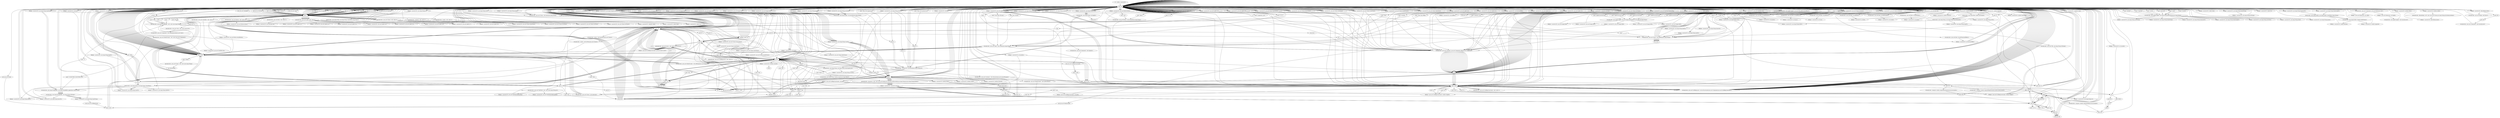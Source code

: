digraph "" {
    "r0 := @this: sunview333"
    "load.r r0"
    "r0 := @this: sunview333"->"load.r r0";
    "new java.awt.Color"
    "load.r r0"->"new java.awt.Color";
    "dup1.r"
    "new java.awt.Color"->"dup1.r";
    "push 235"
    "dup1.r"->"push 235";
    "push 235"->"push 235";
    "push 255"
    "push 235"->"push 255";
    "specialinvoke <java.awt.Color: void <init>(int,int,int)>"
    "push 255"->"specialinvoke <java.awt.Color: void <init>(int,int,int)>";
    "virtualinvoke <java.awt.Component: void setBackground(java.awt.Color)>"
    "specialinvoke <java.awt.Color: void <init>(int,int,int)>"->"virtualinvoke <java.awt.Component: void setBackground(java.awt.Color)>";
    "virtualinvoke <java.awt.Component: void setBackground(java.awt.Color)>"->"load.r r0";
    "load.r r0"->"load.r r0";
    "push \"email\""
    "load.r r0"->"push \"email\"";
    "virtualinvoke <java.applet.Applet: java.lang.String getParameter(java.lang.String)>"
    "push \"email\""->"virtualinvoke <java.applet.Applet: java.lang.String getParameter(java.lang.String)>";
    "fieldput <sunview333: java.lang.String userString>"
    "virtualinvoke <java.applet.Applet: java.lang.String getParameter(java.lang.String)>"->"fieldput <sunview333: java.lang.String userString>";
    "fieldput <sunview333: java.lang.String userString>"->"load.r r0";
    "load.r r0"->"load.r r0";
    "push \"location\""
    "load.r r0"->"push \"location\"";
    "push \"location\""->"virtualinvoke <java.applet.Applet: java.lang.String getParameter(java.lang.String)>";
    "fieldput <sunview333: java.lang.String homeString>"
    "virtualinvoke <java.applet.Applet: java.lang.String getParameter(java.lang.String)>"->"fieldput <sunview333: java.lang.String homeString>";
    "fieldput <sunview333: java.lang.String homeString>"->"load.r r0";
    "load.r r0"->"load.r r0";
    "push \"latitude\""
    "load.r r0"->"push \"latitude\"";
    "push \"latitude\""->"virtualinvoke <java.applet.Applet: java.lang.String getParameter(java.lang.String)>";
    "fieldput <sunview333: java.lang.String homeLatStr>"
    "virtualinvoke <java.applet.Applet: java.lang.String getParameter(java.lang.String)>"->"fieldput <sunview333: java.lang.String homeLatStr>";
    "fieldput <sunview333: java.lang.String homeLatStr>"->"load.r r0";
    "load.r r0"->"load.r r0";
    "push \"longitude\""
    "load.r r0"->"push \"longitude\"";
    "push \"longitude\""->"virtualinvoke <java.applet.Applet: java.lang.String getParameter(java.lang.String)>";
    "fieldput <sunview333: java.lang.String homeLongStr>"
    "virtualinvoke <java.applet.Applet: java.lang.String getParameter(java.lang.String)>"->"fieldput <sunview333: java.lang.String homeLongStr>";
    "fieldput <sunview333: java.lang.String homeLongStr>"->"load.r r0";
    "load.r r0"->"load.r r0";
    "push \"server\""
    "load.r r0"->"push \"server\"";
    "push \"server\""->"virtualinvoke <java.applet.Applet: java.lang.String getParameter(java.lang.String)>";
    "fieldput <sunview333: java.lang.String serverStr>"
    "virtualinvoke <java.applet.Applet: java.lang.String getParameter(java.lang.String)>"->"fieldput <sunview333: java.lang.String serverStr>";
    "fieldput <sunview333: java.lang.String serverStr>"->"load.r r0";
    "load.r r0"->"load.r r0";
    "virtualinvoke <java.applet.Applet: java.net.URL getDocumentBase()>"
    "load.r r0"->"virtualinvoke <java.applet.Applet: java.net.URL getDocumentBase()>";
    "virtualinvoke <java.net.URL: java.lang.String toString()>"
    "virtualinvoke <java.applet.Applet: java.net.URL getDocumentBase()>"->"virtualinvoke <java.net.URL: java.lang.String toString()>";
    "fieldput <sunview333: java.lang.String str>"
    "virtualinvoke <java.net.URL: java.lang.String toString()>"->"fieldput <sunview333: java.lang.String str>";
    "fieldput <sunview333: java.lang.String str>"->"load.r r0";
    "new java.lang.StringBuffer"
    "load.r r0"->"new java.lang.StringBuffer";
    "new java.lang.StringBuffer"->"dup1.r";
    "dup1.r"->"load.r r0";
    "fieldget <sunview333: java.lang.String str>"
    "load.r r0"->"fieldget <sunview333: java.lang.String str>";
    "staticinvoke <java.lang.String: java.lang.String valueOf(java.lang.Object)>"
    "fieldget <sunview333: java.lang.String str>"->"staticinvoke <java.lang.String: java.lang.String valueOf(java.lang.Object)>";
    "specialinvoke <java.lang.StringBuffer: void <init>(java.lang.String)>"
    "staticinvoke <java.lang.String: java.lang.String valueOf(java.lang.Object)>"->"specialinvoke <java.lang.StringBuffer: void <init>(java.lang.String)>";
    "push \"1234567890123456789012345\""
    "specialinvoke <java.lang.StringBuffer: void <init>(java.lang.String)>"->"push \"1234567890123456789012345\"";
    "virtualinvoke <java.lang.StringBuffer: java.lang.StringBuffer append(java.lang.String)>"
    "push \"1234567890123456789012345\""->"virtualinvoke <java.lang.StringBuffer: java.lang.StringBuffer append(java.lang.String)>";
    "virtualinvoke <java.lang.StringBuffer: java.lang.String toString()>"
    "virtualinvoke <java.lang.StringBuffer: java.lang.StringBuffer append(java.lang.String)>"->"virtualinvoke <java.lang.StringBuffer: java.lang.String toString()>";
    "virtualinvoke <java.lang.StringBuffer: java.lang.String toString()>"->"fieldput <sunview333: java.lang.String str>";
    "fieldput <sunview333: java.lang.String str>"->"load.r r0";
    "load.r r0"->"load.r r0";
    "load.r r0"->"fieldget <sunview333: java.lang.String str>";
    "push 0"
    "fieldget <sunview333: java.lang.String str>"->"push 0";
    "push 27"
    "push 0"->"push 27";
    "virtualinvoke <java.lang.String: java.lang.String substring(int,int)>"
    "push 27"->"virtualinvoke <java.lang.String: java.lang.String substring(int,int)>";
    "fieldput <sunview333: java.lang.String wwwStr>"
    "virtualinvoke <java.lang.String: java.lang.String substring(int,int)>"->"fieldput <sunview333: java.lang.String wwwStr>";
    "fieldput <sunview333: java.lang.String wwwStr>"->"load.r r0";
    "load.r r0"->"load.r r0";
    "load.r r0"->"load.r r0";
    "load.r r0"->"virtualinvoke <java.applet.Applet: java.net.URL getDocumentBase()>";
    "push \"applet/sunview/a.gif\""
    "virtualinvoke <java.applet.Applet: java.net.URL getDocumentBase()>"->"push \"applet/sunview/a.gif\"";
    "virtualinvoke <java.applet.Applet: java.awt.Image getImage(java.net.URL,java.lang.String)>"
    "push \"applet/sunview/a.gif\""->"virtualinvoke <java.applet.Applet: java.awt.Image getImage(java.net.URL,java.lang.String)>";
    "fieldput <sunview333: java.awt.Image bild>"
    "virtualinvoke <java.applet.Applet: java.awt.Image getImage(java.net.URL,java.lang.String)>"->"fieldput <sunview333: java.awt.Image bild>";
    "fieldput <sunview333: java.awt.Image bild>"->"load.r r0";
    "load.r r0"->"load.r r0";
    "load.r r0"->"load.r r0";
    "load.r r0"->"virtualinvoke <java.applet.Applet: java.net.URL getDocumentBase()>";
    "push \"applet/sunview/b.gif\""
    "virtualinvoke <java.applet.Applet: java.net.URL getDocumentBase()>"->"push \"applet/sunview/b.gif\"";
    "push \"applet/sunview/b.gif\""->"virtualinvoke <java.applet.Applet: java.awt.Image getImage(java.net.URL,java.lang.String)>";
    "fieldput <sunview333: java.awt.Image bild1>"
    "virtualinvoke <java.applet.Applet: java.awt.Image getImage(java.net.URL,java.lang.String)>"->"fieldput <sunview333: java.awt.Image bild1>";
    "fieldput <sunview333: java.awt.Image bild1>"->"load.r r0";
    "load.r r0"->"load.r r0";
    "load.r r0"->"load.r r0";
    "load.r r0"->"virtualinvoke <java.applet.Applet: java.net.URL getDocumentBase()>";
    "push \"applet/sunview/c.gif\""
    "virtualinvoke <java.applet.Applet: java.net.URL getDocumentBase()>"->"push \"applet/sunview/c.gif\"";
    "push \"applet/sunview/c.gif\""->"virtualinvoke <java.applet.Applet: java.awt.Image getImage(java.net.URL,java.lang.String)>";
    "fieldput <sunview333: java.awt.Image bild2>"
    "virtualinvoke <java.applet.Applet: java.awt.Image getImage(java.net.URL,java.lang.String)>"->"fieldput <sunview333: java.awt.Image bild2>";
    "fieldput <sunview333: java.awt.Image bild2>"->"load.r r0";
    "load.r r0"->"load.r r0";
    "load.r r0"->"load.r r0";
    "load.r r0"->"virtualinvoke <java.applet.Applet: java.net.URL getDocumentBase()>";
    "push \"applet/sunview/d.gif\""
    "virtualinvoke <java.applet.Applet: java.net.URL getDocumentBase()>"->"push \"applet/sunview/d.gif\"";
    "push \"applet/sunview/d.gif\""->"virtualinvoke <java.applet.Applet: java.awt.Image getImage(java.net.URL,java.lang.String)>";
    "fieldput <sunview333: java.awt.Image bild3>"
    "virtualinvoke <java.applet.Applet: java.awt.Image getImage(java.net.URL,java.lang.String)>"->"fieldput <sunview333: java.awt.Image bild3>";
    "fieldput <sunview333: java.awt.Image bild3>"->"load.r r0";
    "load.r r0"->"load.r r0";
    "load.r r0"->"load.r r0";
    "load.r r0"->"virtualinvoke <java.applet.Applet: java.net.URL getDocumentBase()>";
    "push \"applet/sunview/e.gif\""
    "virtualinvoke <java.applet.Applet: java.net.URL getDocumentBase()>"->"push \"applet/sunview/e.gif\"";
    "push \"applet/sunview/e.gif\""->"virtualinvoke <java.applet.Applet: java.awt.Image getImage(java.net.URL,java.lang.String)>";
    "fieldput <sunview333: java.awt.Image bild4>"
    "virtualinvoke <java.applet.Applet: java.awt.Image getImage(java.net.URL,java.lang.String)>"->"fieldput <sunview333: java.awt.Image bild4>";
    "new java.awt.MediaTracker"
    "fieldput <sunview333: java.awt.Image bild4>"->"new java.awt.MediaTracker";
    "store.r $r33"
    "new java.awt.MediaTracker"->"store.r $r33";
    "load.r $r33"
    "store.r $r33"->"load.r $r33";
    "load.r $r33"->"load.r r0";
    "specialinvoke <java.awt.MediaTracker: void <init>(java.awt.Component)>"
    "load.r r0"->"specialinvoke <java.awt.MediaTracker: void <init>(java.awt.Component)>";
    "specialinvoke <java.awt.MediaTracker: void <init>(java.awt.Component)>"->"load.r $r33";
    "load.r $r33"->"load.r r0";
    "fieldget <sunview333: java.awt.Image bild>"
    "load.r r0"->"fieldget <sunview333: java.awt.Image bild>";
    "fieldget <sunview333: java.awt.Image bild>"->"push 0";
    "virtualinvoke <java.awt.MediaTracker: void addImage(java.awt.Image,int)>"
    "push 0"->"virtualinvoke <java.awt.MediaTracker: void addImage(java.awt.Image,int)>";
    "virtualinvoke <java.awt.MediaTracker: void addImage(java.awt.Image,int)>"->"load.r $r33";
    "load.r $r33"->"load.r r0";
    "fieldget <sunview333: java.awt.Image bild1>"
    "load.r r0"->"fieldget <sunview333: java.awt.Image bild1>";
    "fieldget <sunview333: java.awt.Image bild1>"->"push 0";
    "push 0"->"virtualinvoke <java.awt.MediaTracker: void addImage(java.awt.Image,int)>";
    "virtualinvoke <java.awt.MediaTracker: void addImage(java.awt.Image,int)>"->"load.r $r33";
    "load.r $r33"->"load.r r0";
    "fieldget <sunview333: java.awt.Image bild2>"
    "load.r r0"->"fieldget <sunview333: java.awt.Image bild2>";
    "fieldget <sunview333: java.awt.Image bild2>"->"push 0";
    "push 0"->"virtualinvoke <java.awt.MediaTracker: void addImage(java.awt.Image,int)>";
    "virtualinvoke <java.awt.MediaTracker: void addImage(java.awt.Image,int)>"->"load.r $r33";
    "load.r $r33"->"load.r r0";
    "fieldget <sunview333: java.awt.Image bild3>"
    "load.r r0"->"fieldget <sunview333: java.awt.Image bild3>";
    "fieldget <sunview333: java.awt.Image bild3>"->"push 0";
    "push 0"->"virtualinvoke <java.awt.MediaTracker: void addImage(java.awt.Image,int)>";
    "virtualinvoke <java.awt.MediaTracker: void addImage(java.awt.Image,int)>"->"load.r $r33";
    "load.r $r33"->"load.r r0";
    "fieldget <sunview333: java.awt.Image bild4>"
    "load.r r0"->"fieldget <sunview333: java.awt.Image bild4>";
    "fieldget <sunview333: java.awt.Image bild4>"->"push 0";
    "push 0"->"virtualinvoke <java.awt.MediaTracker: void addImage(java.awt.Image,int)>";
    "virtualinvoke <java.awt.MediaTracker: void addImage(java.awt.Image,int)>"->"load.r $r33";
    "load.r $r33"->"push 0";
    "virtualinvoke <java.awt.MediaTracker: void waitForID(int)>"
    "push 0"->"virtualinvoke <java.awt.MediaTracker: void waitForID(int)>";
    "goto load.r r0"
    "virtualinvoke <java.awt.MediaTracker: void waitForID(int)>"->"goto load.r r0";
    "goto load.r r0"->"load.r r0";
    "new java.util.Date"
    "load.r r0"->"new java.util.Date";
    "new java.util.Date"->"dup1.r";
    "specialinvoke <java.util.Date: void <init>()>"
    "dup1.r"->"specialinvoke <java.util.Date: void <init>()>";
    "fieldput <sunview333: java.util.Date dat>"
    "specialinvoke <java.util.Date: void <init>()>"->"fieldput <sunview333: java.util.Date dat>";
    "fieldput <sunview333: java.util.Date dat>"->"load.r r0";
    "load.r r0"->"load.r r0";
    "fieldget <sunview333: java.util.Date dat>"
    "load.r r0"->"fieldget <sunview333: java.util.Date dat>";
    "virtualinvoke <java.util.Date: int getHours()>"
    "fieldget <sunview333: java.util.Date dat>"->"virtualinvoke <java.util.Date: int getHours()>";
    "fieldput <sunview333: int hours>"
    "virtualinvoke <java.util.Date: int getHours()>"->"fieldput <sunview333: int hours>";
    "fieldput <sunview333: int hours>"->"load.r r0";
    "load.r r0"->"load.r r0";
    "load.r r0"->"fieldget <sunview333: java.util.Date dat>";
    "virtualinvoke <java.util.Date: int getMinutes()>"
    "fieldget <sunview333: java.util.Date dat>"->"virtualinvoke <java.util.Date: int getMinutes()>";
    "fieldput <sunview333: int minutes>"
    "virtualinvoke <java.util.Date: int getMinutes()>"->"fieldput <sunview333: int minutes>";
    "fieldput <sunview333: int minutes>"->"load.r r0";
    "load.r r0"->"load.r r0";
    "load.r r0"->"fieldget <sunview333: java.util.Date dat>";
    "virtualinvoke <java.util.Date: int getDate()>"
    "fieldget <sunview333: java.util.Date dat>"->"virtualinvoke <java.util.Date: int getDate()>";
    "fieldput <sunview333: int date>"
    "virtualinvoke <java.util.Date: int getDate()>"->"fieldput <sunview333: int date>";
    "fieldput <sunview333: int date>"->"load.r r0";
    "load.r r0"->"load.r r0";
    "load.r r0"->"fieldget <sunview333: java.util.Date dat>";
    "virtualinvoke <java.util.Date: int getMonth()>"
    "fieldget <sunview333: java.util.Date dat>"->"virtualinvoke <java.util.Date: int getMonth()>";
    "fieldput <sunview333: int month>"
    "virtualinvoke <java.util.Date: int getMonth()>"->"fieldput <sunview333: int month>";
    "fieldput <sunview333: int month>"->"load.r r0";
    "load.r r0"->"load.r r0";
    "load.r r0"->"fieldget <sunview333: java.util.Date dat>";
    "virtualinvoke <java.util.Date: int getYear()>"
    "fieldget <sunview333: java.util.Date dat>"->"virtualinvoke <java.util.Date: int getYear()>";
    "fieldput <sunview333: int year>"
    "virtualinvoke <java.util.Date: int getYear()>"->"fieldput <sunview333: int year>";
    "fieldput <sunview333: int year>"->"load.r r0";
    "load.r r0"->"load.r r0";
    "load.r r0"->"fieldget <sunview333: java.util.Date dat>";
    "virtualinvoke <java.util.Date: int getSeconds()>"
    "fieldget <sunview333: java.util.Date dat>"->"virtualinvoke <java.util.Date: int getSeconds()>";
    "fieldput <sunview333: int seconds>"
    "virtualinvoke <java.util.Date: int getSeconds()>"->"fieldput <sunview333: int seconds>";
    "fieldput <sunview333: int seconds>"->"load.r r0";
    "load.r r0"->"load.r r0";
    "load.r r0"->"fieldget <sunview333: java.util.Date dat>";
    "virtualinvoke <java.util.Date: int getTimezoneOffset()>"
    "fieldget <sunview333: java.util.Date dat>"->"virtualinvoke <java.util.Date: int getTimezoneOffset()>";
    "fieldput <sunview333: int browserOffset>"
    "virtualinvoke <java.util.Date: int getTimezoneOffset()>"->"fieldput <sunview333: int browserOffset>";
    "fieldput <sunview333: int browserOffset>"->"load.r r0";
    "load.r r0"->"load.r r0";
    "fieldget <sunview333: int browserOffset>"
    "load.r r0"->"fieldget <sunview333: int browserOffset>";
    "neg.i"
    "fieldget <sunview333: int browserOffset>"->"neg.i";
    "push 60"
    "neg.i"->"push 60";
    "div.i"
    "push 60"->"div.i";
    "div.i"->"fieldput <sunview333: int browserOffset>";
    "fieldput <sunview333: int browserOffset>"->"load.r r0";
    "load.r r0"->"load.r r0";
    "load.r r0"->"fieldget <sunview333: int browserOffset>";
    "fieldput <sunview333: int locOffset>"
    "fieldget <sunview333: int browserOffset>"->"fieldput <sunview333: int locOffset>";
    "fieldput <sunview333: int locOffset>"->"load.r r0";
    "load.r r0"->"new java.lang.StringBuffer";
    "new java.lang.StringBuffer"->"dup1.r";
    "dup1.r"->"load.r r0";
    "load.r r0"->"fieldget <sunview333: int browserOffset>";
    "staticinvoke <java.lang.String: java.lang.String valueOf(int)>"
    "fieldget <sunview333: int browserOffset>"->"staticinvoke <java.lang.String: java.lang.String valueOf(int)>";
    "staticinvoke <java.lang.String: java.lang.String valueOf(int)>"->"specialinvoke <java.lang.StringBuffer: void <init>(java.lang.String)>";
    "push \" h\""
    "specialinvoke <java.lang.StringBuffer: void <init>(java.lang.String)>"->"push \" h\"";
    "push \" h\""->"virtualinvoke <java.lang.StringBuffer: java.lang.StringBuffer append(java.lang.String)>";
    "virtualinvoke <java.lang.StringBuffer: java.lang.StringBuffer append(java.lang.String)>"->"virtualinvoke <java.lang.StringBuffer: java.lang.String toString()>";
    "fieldput <sunview333: java.lang.String timeString>"
    "virtualinvoke <java.lang.StringBuffer: java.lang.String toString()>"->"fieldput <sunview333: java.lang.String timeString>";
    "fieldput <sunview333: java.lang.String timeString>"->"load.r r0";
    "load.r r0"->"fieldget <sunview333: int browserOffset>";
    "ifle load.r r0"
    "fieldget <sunview333: int browserOffset>"->"ifle load.r r0";
    "ifle load.r r0"->"load.r r0";
    "load.r r0"->"new java.lang.StringBuffer";
    "new java.lang.StringBuffer"->"dup1.r";
    "push \"+\""
    "dup1.r"->"push \"+\"";
    "push \"+\""->"specialinvoke <java.lang.StringBuffer: void <init>(java.lang.String)>";
    "specialinvoke <java.lang.StringBuffer: void <init>(java.lang.String)>"->"load.r r0";
    "fieldget <sunview333: java.lang.String timeString>"
    "load.r r0"->"fieldget <sunview333: java.lang.String timeString>";
    "fieldget <sunview333: java.lang.String timeString>"->"virtualinvoke <java.lang.StringBuffer: java.lang.StringBuffer append(java.lang.String)>";
    "virtualinvoke <java.lang.StringBuffer: java.lang.StringBuffer append(java.lang.String)>"->"virtualinvoke <java.lang.StringBuffer: java.lang.String toString()>";
    "virtualinvoke <java.lang.StringBuffer: java.lang.String toString()>"->"fieldput <sunview333: java.lang.String timeString>";
    "fieldput <sunview333: java.lang.String timeString>"->"load.r r0";
    "load.r r0"->"new java.lang.StringBuffer";
    "new java.lang.StringBuffer"->"dup1.r";
    "push \" \""
    "dup1.r"->"push \" \"";
    "push \" \""->"specialinvoke <java.lang.StringBuffer: void <init>(java.lang.String)>";
    "specialinvoke <java.lang.StringBuffer: void <init>(java.lang.String)>"->"load.r r0";
    "load.r r0"->"fieldget <sunview333: java.lang.String timeString>";
    "fieldget <sunview333: java.lang.String timeString>"->"virtualinvoke <java.lang.StringBuffer: java.lang.StringBuffer append(java.lang.String)>";
    "virtualinvoke <java.lang.StringBuffer: java.lang.StringBuffer append(java.lang.String)>"->"virtualinvoke <java.lang.StringBuffer: java.lang.String toString()>";
    "virtualinvoke <java.lang.StringBuffer: java.lang.String toString()>"->"fieldput <sunview333: java.lang.String timeString>";
    "new java.awt.GridBagLayout"
    "fieldput <sunview333: java.lang.String timeString>"->"new java.awt.GridBagLayout";
    "new java.awt.GridBagLayout"->"store.r $r33";
    "store.r $r33"->"load.r $r33";
    "specialinvoke <java.awt.GridBagLayout: void <init>()>"
    "load.r $r33"->"specialinvoke <java.awt.GridBagLayout: void <init>()>";
    "new java.awt.GridBagConstraints"
    "specialinvoke <java.awt.GridBagLayout: void <init>()>"->"new java.awt.GridBagConstraints";
    "store.r $r56"
    "new java.awt.GridBagConstraints"->"store.r $r56";
    "load.r $r56"
    "store.r $r56"->"load.r $r56";
    "specialinvoke <java.awt.GridBagConstraints: void <init>()>"
    "load.r $r56"->"specialinvoke <java.awt.GridBagConstraints: void <init>()>";
    "specialinvoke <java.awt.GridBagConstraints: void <init>()>"->"load.r r0";
    "load.r r0"->"load.r $r33";
    "virtualinvoke <java.awt.Container: void setLayout(java.awt.LayoutManager)>"
    "load.r $r33"->"virtualinvoke <java.awt.Container: void setLayout(java.awt.LayoutManager)>";
    "virtualinvoke <java.awt.Container: void setLayout(java.awt.LayoutManager)>"->"load.r $r56";
    "push 1.0"
    "load.r $r56"->"push 1.0";
    "fieldput <java.awt.GridBagConstraints: double weightx>"
    "push 1.0"->"fieldput <java.awt.GridBagConstraints: double weightx>";
    "fieldput <java.awt.GridBagConstraints: double weightx>"->"load.r $r56";
    "push 0.0"
    "load.r $r56"->"push 0.0";
    "fieldput <java.awt.GridBagConstraints: double weighty>"
    "push 0.0"->"fieldput <java.awt.GridBagConstraints: double weighty>";
    "fieldput <java.awt.GridBagConstraints: double weighty>"->"load.r $r56";
    "new java.awt.Insets"
    "load.r $r56"->"new java.awt.Insets";
    "new java.awt.Insets"->"dup1.r";
    "push 2"
    "dup1.r"->"push 2";
    "push 2"->"push 0";
    "push 0"->"push 0";
    "push 0"->"push 0";
    "specialinvoke <java.awt.Insets: void <init>(int,int,int,int)>"
    "push 0"->"specialinvoke <java.awt.Insets: void <init>(int,int,int,int)>";
    "fieldput <java.awt.GridBagConstraints: java.awt.Insets insets>"
    "specialinvoke <java.awt.Insets: void <init>(int,int,int,int)>"->"fieldput <java.awt.GridBagConstraints: java.awt.Insets insets>";
    "fieldput <java.awt.GridBagConstraints: java.awt.Insets insets>"->"load.r r0";
    "new java.awt.Label"
    "load.r r0"->"new java.awt.Label";
    "new java.awt.Label"->"dup1.r";
    "specialinvoke <java.awt.Label: void <init>()>"
    "dup1.r"->"specialinvoke <java.awt.Label: void <init>()>";
    "fieldput <sunview333: java.awt.Label L11>"
    "specialinvoke <java.awt.Label: void <init>()>"->"fieldput <sunview333: java.awt.Label L11>";
    "fieldput <sunview333: java.awt.Label L11>"->"load.r r0";
    "fieldget <sunview333: java.awt.Label L11>"
    "load.r r0"->"fieldget <sunview333: java.awt.Label L11>";
    "push \"Time Zone Offset\""
    "fieldget <sunview333: java.awt.Label L11>"->"push \"Time Zone Offset\"";
    "virtualinvoke <java.awt.Label: void setText(java.lang.String)>"
    "push \"Time Zone Offset\""->"virtualinvoke <java.awt.Label: void setText(java.lang.String)>";
    "virtualinvoke <java.awt.Label: void setText(java.lang.String)>"->"load.r $r33";
    "load.r $r33"->"load.r r0";
    "load.r r0"->"fieldget <sunview333: java.awt.Label L11>";
    "fieldget <sunview333: java.awt.Label L11>"->"load.r $r56";
    "virtualinvoke <java.awt.GridBagLayout: void setConstraints(java.awt.Component,java.awt.GridBagConstraints)>"
    "load.r $r56"->"virtualinvoke <java.awt.GridBagLayout: void setConstraints(java.awt.Component,java.awt.GridBagConstraints)>";
    "virtualinvoke <java.awt.GridBagLayout: void setConstraints(java.awt.Component,java.awt.GridBagConstraints)>"->"load.r r0";
    "load.r r0"->"load.r r0";
    "load.r r0"->"fieldget <sunview333: java.awt.Label L11>";
    "virtualinvoke <java.awt.Container: java.awt.Component add(java.awt.Component)>"
    "fieldget <sunview333: java.awt.Label L11>"->"virtualinvoke <java.awt.Container: java.awt.Component add(java.awt.Component)>";
    "pop"
    "virtualinvoke <java.awt.Container: java.awt.Component add(java.awt.Component)>"->"pop";
    "pop"->"load.r r0";
    "load.r r0"->"new java.awt.Label";
    "new java.awt.Label"->"dup1.r";
    "dup1.r"->"specialinvoke <java.awt.Label: void <init>()>";
    "fieldput <sunview333: java.awt.Label L12>"
    "specialinvoke <java.awt.Label: void <init>()>"->"fieldput <sunview333: java.awt.Label L12>";
    "fieldput <sunview333: java.awt.Label L12>"->"load.r r0";
    "fieldget <sunview333: java.awt.Label L12>"
    "load.r r0"->"fieldget <sunview333: java.awt.Label L12>";
    "push \"Location\""
    "fieldget <sunview333: java.awt.Label L12>"->"push \"Location\"";
    "push \"Location\""->"virtualinvoke <java.awt.Label: void setText(java.lang.String)>";
    "virtualinvoke <java.awt.Label: void setText(java.lang.String)>"->"load.r $r33";
    "load.r $r33"->"load.r r0";
    "load.r r0"->"fieldget <sunview333: java.awt.Label L12>";
    "fieldget <sunview333: java.awt.Label L12>"->"load.r $r56";
    "load.r $r56"->"virtualinvoke <java.awt.GridBagLayout: void setConstraints(java.awt.Component,java.awt.GridBagConstraints)>";
    "virtualinvoke <java.awt.GridBagLayout: void setConstraints(java.awt.Component,java.awt.GridBagConstraints)>"->"load.r r0";
    "load.r r0"->"load.r r0";
    "load.r r0"->"fieldget <sunview333: java.awt.Label L12>";
    "fieldget <sunview333: java.awt.Label L12>"->"virtualinvoke <java.awt.Container: java.awt.Component add(java.awt.Component)>";
    "virtualinvoke <java.awt.Container: java.awt.Component add(java.awt.Component)>"->"pop";
    "pop"->"load.r $r56";
    "push 10.0"
    "load.r $r56"->"push 10.0";
    "push 10.0"->"fieldput <java.awt.GridBagConstraints: double weightx>";
    "fieldput <java.awt.GridBagConstraints: double weightx>"->"load.r r0";
    "load.r r0"->"new java.awt.Label";
    "new java.awt.Label"->"dup1.r";
    "dup1.r"->"specialinvoke <java.awt.Label: void <init>()>";
    "fieldput <sunview333: java.awt.Label L13>"
    "specialinvoke <java.awt.Label: void <init>()>"->"fieldput <sunview333: java.awt.Label L13>";
    "fieldput <sunview333: java.awt.Label L13>"->"load.r r0";
    "fieldget <sunview333: java.awt.Label L13>"
    "load.r r0"->"fieldget <sunview333: java.awt.Label L13>";
    "push \"Latitude: xx.xx\""
    "fieldget <sunview333: java.awt.Label L13>"->"push \"Latitude: xx.xx\"";
    "push \"Latitude: xx.xx\""->"virtualinvoke <java.awt.Label: void setText(java.lang.String)>";
    "virtualinvoke <java.awt.Label: void setText(java.lang.String)>"->"load.r $r33";
    "load.r $r33"->"load.r r0";
    "load.r r0"->"fieldget <sunview333: java.awt.Label L13>";
    "fieldget <sunview333: java.awt.Label L13>"->"load.r $r56";
    "load.r $r56"->"virtualinvoke <java.awt.GridBagLayout: void setConstraints(java.awt.Component,java.awt.GridBagConstraints)>";
    "virtualinvoke <java.awt.GridBagLayout: void setConstraints(java.awt.Component,java.awt.GridBagConstraints)>"->"load.r r0";
    "load.r r0"->"load.r r0";
    "load.r r0"->"fieldget <sunview333: java.awt.Label L13>";
    "fieldget <sunview333: java.awt.Label L13>"->"virtualinvoke <java.awt.Container: java.awt.Component add(java.awt.Component)>";
    "virtualinvoke <java.awt.Container: java.awt.Component add(java.awt.Component)>"->"pop";
    "pop"->"load.r r0";
    "load.r r0"->"new java.awt.Label";
    "new java.awt.Label"->"dup1.r";
    "dup1.r"->"specialinvoke <java.awt.Label: void <init>()>";
    "fieldput <sunview333: java.awt.Label L14>"
    "specialinvoke <java.awt.Label: void <init>()>"->"fieldput <sunview333: java.awt.Label L14>";
    "fieldput <sunview333: java.awt.Label L14>"->"load.r r0";
    "fieldget <sunview333: java.awt.Label L14>"
    "load.r r0"->"fieldget <sunview333: java.awt.Label L14>";
    "push \"N / S\""
    "fieldget <sunview333: java.awt.Label L14>"->"push \"N / S\"";
    "push \"N / S\""->"virtualinvoke <java.awt.Label: void setText(java.lang.String)>";
    "virtualinvoke <java.awt.Label: void setText(java.lang.String)>"->"load.r $r33";
    "load.r $r33"->"load.r r0";
    "load.r r0"->"fieldget <sunview333: java.awt.Label L14>";
    "fieldget <sunview333: java.awt.Label L14>"->"load.r $r56";
    "load.r $r56"->"virtualinvoke <java.awt.GridBagLayout: void setConstraints(java.awt.Component,java.awt.GridBagConstraints)>";
    "virtualinvoke <java.awt.GridBagLayout: void setConstraints(java.awt.Component,java.awt.GridBagConstraints)>"->"load.r r0";
    "load.r r0"->"load.r r0";
    "load.r r0"->"fieldget <sunview333: java.awt.Label L14>";
    "fieldget <sunview333: java.awt.Label L14>"->"virtualinvoke <java.awt.Container: java.awt.Component add(java.awt.Component)>";
    "virtualinvoke <java.awt.Container: java.awt.Component add(java.awt.Component)>"->"pop";
    "pop"->"load.r r0";
    "load.r r0"->"new java.awt.Label";
    "new java.awt.Label"->"dup1.r";
    "dup1.r"->"specialinvoke <java.awt.Label: void <init>()>";
    "fieldput <sunview333: java.awt.Label L15>"
    "specialinvoke <java.awt.Label: void <init>()>"->"fieldput <sunview333: java.awt.Label L15>";
    "fieldput <sunview333: java.awt.Label L15>"->"load.r r0";
    "fieldget <sunview333: java.awt.Label L15>"
    "load.r r0"->"fieldget <sunview333: java.awt.Label L15>";
    "push \"Longitude: xx.xx\""
    "fieldget <sunview333: java.awt.Label L15>"->"push \"Longitude: xx.xx\"";
    "push \"Longitude: xx.xx\""->"virtualinvoke <java.awt.Label: void setText(java.lang.String)>";
    "virtualinvoke <java.awt.Label: void setText(java.lang.String)>"->"load.r $r33";
    "load.r $r33"->"load.r r0";
    "load.r r0"->"fieldget <sunview333: java.awt.Label L15>";
    "fieldget <sunview333: java.awt.Label L15>"->"load.r $r56";
    "load.r $r56"->"virtualinvoke <java.awt.GridBagLayout: void setConstraints(java.awt.Component,java.awt.GridBagConstraints)>";
    "virtualinvoke <java.awt.GridBagLayout: void setConstraints(java.awt.Component,java.awt.GridBagConstraints)>"->"load.r r0";
    "load.r r0"->"load.r r0";
    "load.r r0"->"fieldget <sunview333: java.awt.Label L15>";
    "fieldget <sunview333: java.awt.Label L15>"->"virtualinvoke <java.awt.Container: java.awt.Component add(java.awt.Component)>";
    "virtualinvoke <java.awt.Container: java.awt.Component add(java.awt.Component)>"->"pop";
    "pop"->"load.r r0";
    "load.r r0"->"new java.awt.Label";
    "new java.awt.Label"->"dup1.r";
    "dup1.r"->"specialinvoke <java.awt.Label: void <init>()>";
    "fieldput <sunview333: java.awt.Label L16>"
    "specialinvoke <java.awt.Label: void <init>()>"->"fieldput <sunview333: java.awt.Label L16>";
    "fieldput <sunview333: java.awt.Label L16>"->"load.r r0";
    "fieldget <sunview333: java.awt.Label L16>"
    "load.r r0"->"fieldget <sunview333: java.awt.Label L16>";
    "push \"E / W\""
    "fieldget <sunview333: java.awt.Label L16>"->"push \"E / W\"";
    "push \"E / W\""->"virtualinvoke <java.awt.Label: void setText(java.lang.String)>";
    "virtualinvoke <java.awt.Label: void setText(java.lang.String)>"->"load.r $r33";
    "load.r $r33"->"load.r r0";
    "load.r r0"->"fieldget <sunview333: java.awt.Label L16>";
    "fieldget <sunview333: java.awt.Label L16>"->"load.r $r56";
    "load.r $r56"->"virtualinvoke <java.awt.GridBagLayout: void setConstraints(java.awt.Component,java.awt.GridBagConstraints)>";
    "virtualinvoke <java.awt.GridBagLayout: void setConstraints(java.awt.Component,java.awt.GridBagConstraints)>"->"load.r r0";
    "load.r r0"->"load.r r0";
    "load.r r0"->"fieldget <sunview333: java.awt.Label L16>";
    "fieldget <sunview333: java.awt.Label L16>"->"virtualinvoke <java.awt.Container: java.awt.Component add(java.awt.Component)>";
    "virtualinvoke <java.awt.Container: java.awt.Component add(java.awt.Component)>"->"pop";
    "pop"->"load.r r0";
    "load.r r0"->"new java.awt.Label";
    "new java.awt.Label"->"dup1.r";
    "dup1.r"->"specialinvoke <java.awt.Label: void <init>()>";
    "fieldput <sunview333: java.awt.Label L17>"
    "specialinvoke <java.awt.Label: void <init>()>"->"fieldput <sunview333: java.awt.Label L17>";
    "fieldput <sunview333: java.awt.Label L17>"->"load.r r0";
    "fieldget <sunview333: java.awt.Label L17>"
    "load.r r0"->"fieldget <sunview333: java.awt.Label L17>";
    "push \"Java Console\""
    "fieldget <sunview333: java.awt.Label L17>"->"push \"Java Console\"";
    "push \"Java Console\""->"virtualinvoke <java.awt.Label: void setText(java.lang.String)>";
    "virtualinvoke <java.awt.Label: void setText(java.lang.String)>"->"load.r $r33";
    "load.r $r33"->"load.r r0";
    "load.r r0"->"fieldget <sunview333: java.awt.Label L17>";
    "fieldget <sunview333: java.awt.Label L17>"->"load.r $r56";
    "load.r $r56"->"virtualinvoke <java.awt.GridBagLayout: void setConstraints(java.awt.Component,java.awt.GridBagConstraints)>";
    "virtualinvoke <java.awt.GridBagLayout: void setConstraints(java.awt.Component,java.awt.GridBagConstraints)>"->"load.r r0";
    "load.r r0"->"load.r r0";
    "load.r r0"->"fieldget <sunview333: java.awt.Label L17>";
    "fieldget <sunview333: java.awt.Label L17>"->"virtualinvoke <java.awt.Container: java.awt.Component add(java.awt.Component)>";
    "virtualinvoke <java.awt.Container: java.awt.Component add(java.awt.Component)>"->"pop";
    "pop"->"load.r r0";
    "load.r r0"->"new java.awt.Label";
    "new java.awt.Label"->"dup1.r";
    "dup1.r"->"specialinvoke <java.awt.Label: void <init>()>";
    "specialinvoke <java.awt.Label: void <init>()>"->"fieldput <sunview333: java.awt.Label L17>";
    "fieldput <sunview333: java.awt.Label L17>"->"load.r r0";
    "load.r r0"->"fieldget <sunview333: java.awt.Label L17>";
    "push \"\""
    "fieldget <sunview333: java.awt.Label L17>"->"push \"\"";
    "push \"\""->"virtualinvoke <java.awt.Label: void setText(java.lang.String)>";
    "virtualinvoke <java.awt.Label: void setText(java.lang.String)>"->"load.r $r33";
    "load.r $r33"->"load.r r0";
    "load.r r0"->"fieldget <sunview333: java.awt.Label L17>";
    "fieldget <sunview333: java.awt.Label L17>"->"load.r $r56";
    "load.r $r56"->"virtualinvoke <java.awt.GridBagLayout: void setConstraints(java.awt.Component,java.awt.GridBagConstraints)>";
    "virtualinvoke <java.awt.GridBagLayout: void setConstraints(java.awt.Component,java.awt.GridBagConstraints)>"->"load.r r0";
    "load.r r0"->"load.r r0";
    "load.r r0"->"fieldget <sunview333: java.awt.Label L17>";
    "fieldget <sunview333: java.awt.Label L17>"->"virtualinvoke <java.awt.Container: java.awt.Component add(java.awt.Component)>";
    "virtualinvoke <java.awt.Container: java.awt.Component add(java.awt.Component)>"->"pop";
    "pop"->"load.r $r56";
    "push 1"
    "load.r $r56"->"push 1";
    "fieldput <java.awt.GridBagConstraints: int gridy>"
    "push 1"->"fieldput <java.awt.GridBagConstraints: int gridy>";
    "fieldput <java.awt.GridBagConstraints: int gridy>"->"load.r $r56";
    "load.r $r56"->"new java.awt.Insets";
    "new java.awt.Insets"->"dup1.r";
    "dup1.r"->"push 0";
    "push 0"->"push 0";
    "push 0"->"push 0";
    "push 0"->"push 0";
    "push 0"->"specialinvoke <java.awt.Insets: void <init>(int,int,int,int)>";
    "specialinvoke <java.awt.Insets: void <init>(int,int,int,int)>"->"fieldput <java.awt.GridBagConstraints: java.awt.Insets insets>";
    "fieldput <java.awt.GridBagConstraints: java.awt.Insets insets>"->"load.r r0";
    "new sunloc"
    "load.r r0"->"new sunloc";
    "new sunloc"->"dup1.r";
    "specialinvoke <sunloc: void <init>()>"
    "dup1.r"->"specialinvoke <sunloc: void <init>()>";
    "fieldput <sunview333: sunloc time>"
    "specialinvoke <sunloc: void <init>()>"->"fieldput <sunview333: sunloc time>";
    "fieldput <sunview333: sunloc time>"->"load.r r0";
    "new java.awt.Choice"
    "load.r r0"->"new java.awt.Choice";
    "new java.awt.Choice"->"dup1.r";
    "specialinvoke <java.awt.Choice: void <init>()>"
    "dup1.r"->"specialinvoke <java.awt.Choice: void <init>()>";
    "fieldput <sunview333: java.awt.Choice timeChoice>"
    "specialinvoke <java.awt.Choice: void <init>()>"->"fieldput <sunview333: java.awt.Choice timeChoice>";
    "fieldput <sunview333: java.awt.Choice timeChoice>"->"load.r r0";
    "fieldget <sunview333: sunloc time>"
    "load.r r0"->"fieldget <sunview333: sunloc time>";
    "fieldget <sunview333: sunloc time>"->"load.r r0";
    "fieldget <sunview333: java.awt.Choice timeChoice>"
    "load.r r0"->"fieldget <sunview333: java.awt.Choice timeChoice>";
    "virtualinvoke <sunloc: void timeMenu(java.awt.Choice)>"
    "fieldget <sunview333: java.awt.Choice timeChoice>"->"virtualinvoke <sunloc: void timeMenu(java.awt.Choice)>";
    "virtualinvoke <sunloc: void timeMenu(java.awt.Choice)>"->"load.r $r33";
    "load.r $r33"->"load.r r0";
    "load.r r0"->"fieldget <sunview333: java.awt.Choice timeChoice>";
    "fieldget <sunview333: java.awt.Choice timeChoice>"->"load.r $r56";
    "load.r $r56"->"virtualinvoke <java.awt.GridBagLayout: void setConstraints(java.awt.Component,java.awt.GridBagConstraints)>";
    "virtualinvoke <java.awt.GridBagLayout: void setConstraints(java.awt.Component,java.awt.GridBagConstraints)>"->"load.r r0";
    "load.r r0"->"fieldget <sunview333: java.awt.Choice timeChoice>";
    "fieldget <sunview333: java.awt.Choice timeChoice>"->"load.r r0";
    "load.r r0"->"fieldget <sunview333: java.lang.String timeString>";
    "virtualinvoke <java.awt.Choice: void select(java.lang.String)>"
    "fieldget <sunview333: java.lang.String timeString>"->"virtualinvoke <java.awt.Choice: void select(java.lang.String)>";
    "virtualinvoke <java.awt.Choice: void select(java.lang.String)>"->"load.r r0";
    "load.r r0"->"load.r r0";
    "load.r r0"->"fieldget <sunview333: java.awt.Choice timeChoice>";
    "fieldget <sunview333: java.awt.Choice timeChoice>"->"virtualinvoke <java.awt.Container: java.awt.Component add(java.awt.Component)>";
    "virtualinvoke <java.awt.Container: java.awt.Component add(java.awt.Component)>"->"pop";
    "pop"->"load.r r0";
    "load.r r0"->"new sunloc";
    "new sunloc"->"dup1.r";
    "dup1.r"->"specialinvoke <sunloc: void <init>()>";
    "fieldput <sunview333: sunloc loc>"
    "specialinvoke <sunloc: void <init>()>"->"fieldput <sunview333: sunloc loc>";
    "fieldput <sunview333: sunloc loc>"->"load.r r0";
    "load.r r0"->"new java.awt.Choice";
    "new java.awt.Choice"->"dup1.r";
    "dup1.r"->"specialinvoke <java.awt.Choice: void <init>()>";
    "fieldput <sunview333: java.awt.Choice locChoice>"
    "specialinvoke <java.awt.Choice: void <init>()>"->"fieldput <sunview333: java.awt.Choice locChoice>";
    "fieldput <sunview333: java.awt.Choice locChoice>"->"load.r r0";
    "load.r r0"->"load.r r0";
    "fieldget <sunview333: java.lang.String homeString>"
    "load.r r0"->"fieldget <sunview333: java.lang.String homeString>";
    "fieldput <sunview333: java.lang.String locString>"
    "fieldget <sunview333: java.lang.String homeString>"->"fieldput <sunview333: java.lang.String locString>";
    "fieldput <sunview333: java.lang.String locString>"->"load.r r0";
    "fieldget <sunview333: java.awt.Choice locChoice>"
    "load.r r0"->"fieldget <sunview333: java.awt.Choice locChoice>";
    "fieldget <sunview333: java.awt.Choice locChoice>"->"load.r r0";
    "fieldget <sunview333: java.lang.String locString>"
    "load.r r0"->"fieldget <sunview333: java.lang.String locString>";
    "virtualinvoke <java.awt.Choice: void addItem(java.lang.String)>"
    "fieldget <sunview333: java.lang.String locString>"->"virtualinvoke <java.awt.Choice: void addItem(java.lang.String)>";
    "virtualinvoke <java.awt.Choice: void addItem(java.lang.String)>"->"load.r r0";
    "load.r r0"->"fieldget <sunview333: java.awt.Choice locChoice>";
    "push \"_________\""
    "fieldget <sunview333: java.awt.Choice locChoice>"->"push \"_________\"";
    "push \"_________\""->"virtualinvoke <java.awt.Choice: void addItem(java.lang.String)>";
    "virtualinvoke <java.awt.Choice: void addItem(java.lang.String)>"->"load.r r0";
    "load.r r0"->"fieldget <sunview333: java.awt.Choice locChoice>";
    "fieldget <sunview333: java.awt.Choice locChoice>"->"load.r r0";
    "load.r r0"->"fieldget <sunview333: java.lang.String locString>";
    "fieldget <sunview333: java.lang.String locString>"->"virtualinvoke <java.awt.Choice: void select(java.lang.String)>";
    "virtualinvoke <java.awt.Choice: void select(java.lang.String)>"->"load.r r0";
    "fieldget <sunview333: sunloc loc>"
    "load.r r0"->"fieldget <sunview333: sunloc loc>";
    "fieldget <sunview333: sunloc loc>"->"load.r r0";
    "load.r r0"->"fieldget <sunview333: java.awt.Choice locChoice>";
    "virtualinvoke <sunloc: void locMenu(java.awt.Choice)>"
    "fieldget <sunview333: java.awt.Choice locChoice>"->"virtualinvoke <sunloc: void locMenu(java.awt.Choice)>";
    "virtualinvoke <sunloc: void locMenu(java.awt.Choice)>"->"load.r $r33";
    "load.r $r33"->"load.r r0";
    "load.r r0"->"fieldget <sunview333: java.awt.Choice locChoice>";
    "fieldget <sunview333: java.awt.Choice locChoice>"->"load.r $r56";
    "load.r $r56"->"virtualinvoke <java.awt.GridBagLayout: void setConstraints(java.awt.Component,java.awt.GridBagConstraints)>";
    "virtualinvoke <java.awt.GridBagLayout: void setConstraints(java.awt.Component,java.awt.GridBagConstraints)>"->"load.r r0";
    "load.r r0"->"load.r r0";
    "load.r r0"->"fieldget <sunview333: java.awt.Choice locChoice>";
    "fieldget <sunview333: java.awt.Choice locChoice>"->"virtualinvoke <java.awt.Container: java.awt.Component add(java.awt.Component)>";
    "virtualinvoke <java.awt.Container: java.awt.Component add(java.awt.Component)>"->"pop";
    "pop"->"load.r r0";
    "load.r r0"->"load.r r0";
    "fieldget <sunview333: java.lang.String homeLatStr>"
    "load.r r0"->"fieldget <sunview333: java.lang.String homeLatStr>";
    "staticinvoke <java.lang.Double: java.lang.Double valueOf(java.lang.String)>"
    "fieldget <sunview333: java.lang.String homeLatStr>"->"staticinvoke <java.lang.Double: java.lang.Double valueOf(java.lang.String)>";
    "virtualinvoke <java.lang.Double: double doubleValue()>"
    "staticinvoke <java.lang.Double: java.lang.Double valueOf(java.lang.String)>"->"virtualinvoke <java.lang.Double: double doubleValue()>";
    "fieldput <sunview333: double latitude>"
    "virtualinvoke <java.lang.Double: double doubleValue()>"->"fieldput <sunview333: double latitude>";
    "fieldput <sunview333: double latitude>"->"load.r r0";
    "load.r r0"->"load.r r0";
    "fieldget <sunview333: double latitude>"
    "load.r r0"->"fieldget <sunview333: double latitude>";
    "fieldput <sunview333: double homeLat>"
    "fieldget <sunview333: double latitude>"->"fieldput <sunview333: double homeLat>";
    "fieldput <sunview333: double homeLat>"->"load.r r0";
    "load.r r0"->"fieldget <sunview333: double latitude>";
    "fieldget <sunview333: double latitude>"->"push 0.0";
    "cmpg.d"
    "push 0.0"->"cmpg.d";
    "ifge load.r r0"
    "cmpg.d"->"ifge load.r r0";
    "ifge load.r r0"->"load.r r0";
    "push \"S\""
    "load.r r0"->"push \"S\"";
    "fieldput <sunview333: java.lang.String nsStr>"
    "push \"S\""->"fieldput <sunview333: java.lang.String nsStr>";
    "fieldput <sunview333: java.lang.String nsStr>"->"goto load.r r0";
    "goto load.r r0"->"load.r r0";
    "load.r r0"->"load.r r0";
    "fieldget <sunview333: java.lang.String homeLongStr>"
    "load.r r0"->"fieldget <sunview333: java.lang.String homeLongStr>";
    "fieldget <sunview333: java.lang.String homeLongStr>"->"staticinvoke <java.lang.Double: java.lang.Double valueOf(java.lang.String)>";
    "staticinvoke <java.lang.Double: java.lang.Double valueOf(java.lang.String)>"->"virtualinvoke <java.lang.Double: double doubleValue()>";
    "fieldput <sunview333: double longitude>"
    "virtualinvoke <java.lang.Double: double doubleValue()>"->"fieldput <sunview333: double longitude>";
    "fieldput <sunview333: double longitude>"->"load.r r0";
    "load.r r0"->"load.r r0";
    "fieldget <sunview333: double longitude>"
    "load.r r0"->"fieldget <sunview333: double longitude>";
    "fieldput <sunview333: double homeLong>"
    "fieldget <sunview333: double longitude>"->"fieldput <sunview333: double homeLong>";
    "fieldput <sunview333: double homeLong>"->"load.r r0";
    "load.r r0"->"fieldget <sunview333: double longitude>";
    "fieldget <sunview333: double longitude>"->"push 0.0";
    "push 0.0"->"cmpg.d";
    "cmpg.d"->"ifge load.r r0";
    "ifge load.r r0"->"load.r r0";
    "push \"W\""
    "load.r r0"->"push \"W\"";
    "fieldput <sunview333: java.lang.String ewStr>"
    "push \"W\""->"fieldput <sunview333: java.lang.String ewStr>";
    "fieldput <sunview333: java.lang.String ewStr>"->"goto load.r r0";
    "goto load.r r0"->"load.r r0";
    "load.r r0"->"load.r r0";
    "load.r r0"->"fieldget <sunview333: double latitude>";
    "staticinvoke <java.lang.Math: double abs(double)>"
    "fieldget <sunview333: double latitude>"->"staticinvoke <java.lang.Math: double abs(double)>";
    "staticinvoke <java.lang.String: java.lang.String valueOf(double)>"
    "staticinvoke <java.lang.Math: double abs(double)>"->"staticinvoke <java.lang.String: java.lang.String valueOf(double)>";
    "fieldput <sunview333: java.lang.String latStr>"
    "staticinvoke <java.lang.String: java.lang.String valueOf(double)>"->"fieldput <sunview333: java.lang.String latStr>";
    "fieldput <sunview333: java.lang.String latStr>"->"load.r r0";
    "new java.awt.TextField"
    "load.r r0"->"new java.awt.TextField";
    "new java.awt.TextField"->"dup1.r";
    "dup1.r"->"load.r r0";
    "fieldget <sunview333: java.lang.String latStr>"
    "load.r r0"->"fieldget <sunview333: java.lang.String latStr>";
    "push 4"
    "fieldget <sunview333: java.lang.String latStr>"->"push 4";
    "specialinvoke <java.awt.TextField: void <init>(java.lang.String,int)>"
    "push 4"->"specialinvoke <java.awt.TextField: void <init>(java.lang.String,int)>";
    "fieldput <sunview333: java.awt.TextField fieldLatDeg>"
    "specialinvoke <java.awt.TextField: void <init>(java.lang.String,int)>"->"fieldput <sunview333: java.awt.TextField fieldLatDeg>";
    "fieldput <sunview333: java.awt.TextField fieldLatDeg>"->"load.r $r33";
    "load.r $r33"->"load.r r0";
    "fieldget <sunview333: java.awt.TextField fieldLatDeg>"
    "load.r r0"->"fieldget <sunview333: java.awt.TextField fieldLatDeg>";
    "fieldget <sunview333: java.awt.TextField fieldLatDeg>"->"load.r $r56";
    "load.r $r56"->"virtualinvoke <java.awt.GridBagLayout: void setConstraints(java.awt.Component,java.awt.GridBagConstraints)>";
    "virtualinvoke <java.awt.GridBagLayout: void setConstraints(java.awt.Component,java.awt.GridBagConstraints)>"->"load.r r0";
    "load.r r0"->"load.r r0";
    "load.r r0"->"fieldget <sunview333: java.awt.TextField fieldLatDeg>";
    "fieldget <sunview333: java.awt.TextField fieldLatDeg>"->"virtualinvoke <java.awt.Container: java.awt.Component add(java.awt.Component)>";
    "virtualinvoke <java.awt.Container: java.awt.Component add(java.awt.Component)>"->"pop";
    "pop"->"load.r r0";
    "load.r r0"->"new java.awt.Choice";
    "new java.awt.Choice"->"dup1.r";
    "dup1.r"->"specialinvoke <java.awt.Choice: void <init>()>";
    "fieldput <sunview333: java.awt.Choice nsChoice>"
    "specialinvoke <java.awt.Choice: void <init>()>"->"fieldput <sunview333: java.awt.Choice nsChoice>";
    "fieldput <sunview333: java.awt.Choice nsChoice>"->"load.r r0";
    "fieldget <sunview333: java.awt.Choice nsChoice>"
    "load.r r0"->"fieldget <sunview333: java.awt.Choice nsChoice>";
    "push \"N\""
    "fieldget <sunview333: java.awt.Choice nsChoice>"->"push \"N\"";
    "push \"N\""->"virtualinvoke <java.awt.Choice: void addItem(java.lang.String)>";
    "virtualinvoke <java.awt.Choice: void addItem(java.lang.String)>"->"load.r r0";
    "load.r r0"->"fieldget <sunview333: java.awt.Choice nsChoice>";
    "fieldget <sunview333: java.awt.Choice nsChoice>"->"push \"S\"";
    "push \"S\""->"virtualinvoke <java.awt.Choice: void addItem(java.lang.String)>";
    "virtualinvoke <java.awt.Choice: void addItem(java.lang.String)>"->"load.r r0";
    "load.r r0"->"fieldget <sunview333: java.awt.Choice nsChoice>";
    "fieldget <sunview333: java.awt.Choice nsChoice>"->"load.r r0";
    "fieldget <sunview333: java.lang.String nsStr>"
    "load.r r0"->"fieldget <sunview333: java.lang.String nsStr>";
    "fieldget <sunview333: java.lang.String nsStr>"->"virtualinvoke <java.awt.Choice: void select(java.lang.String)>";
    "virtualinvoke <java.awt.Choice: void select(java.lang.String)>"->"load.r $r33";
    "load.r $r33"->"load.r r0";
    "load.r r0"->"fieldget <sunview333: java.awt.Choice nsChoice>";
    "fieldget <sunview333: java.awt.Choice nsChoice>"->"load.r $r56";
    "load.r $r56"->"virtualinvoke <java.awt.GridBagLayout: void setConstraints(java.awt.Component,java.awt.GridBagConstraints)>";
    "virtualinvoke <java.awt.GridBagLayout: void setConstraints(java.awt.Component,java.awt.GridBagConstraints)>"->"load.r r0";
    "load.r r0"->"load.r r0";
    "load.r r0"->"fieldget <sunview333: java.awt.Choice nsChoice>";
    "fieldget <sunview333: java.awt.Choice nsChoice>"->"virtualinvoke <java.awt.Container: java.awt.Component add(java.awt.Component)>";
    "virtualinvoke <java.awt.Container: java.awt.Component add(java.awt.Component)>"->"pop";
    "pop"->"load.r r0";
    "load.r r0"->"load.r r0";
    "load.r r0"->"fieldget <sunview333: double longitude>";
    "fieldget <sunview333: double longitude>"->"staticinvoke <java.lang.Math: double abs(double)>";
    "staticinvoke <java.lang.Math: double abs(double)>"->"staticinvoke <java.lang.String: java.lang.String valueOf(double)>";
    "fieldput <sunview333: java.lang.String longStr>"
    "staticinvoke <java.lang.String: java.lang.String valueOf(double)>"->"fieldput <sunview333: java.lang.String longStr>";
    "fieldput <sunview333: java.lang.String longStr>"->"load.r r0";
    "load.r r0"->"new java.awt.TextField";
    "new java.awt.TextField"->"dup1.r";
    "dup1.r"->"load.r r0";
    "fieldget <sunview333: java.lang.String longStr>"
    "load.r r0"->"fieldget <sunview333: java.lang.String longStr>";
    "push 5"
    "fieldget <sunview333: java.lang.String longStr>"->"push 5";
    "push 5"->"specialinvoke <java.awt.TextField: void <init>(java.lang.String,int)>";
    "fieldput <sunview333: java.awt.TextField fieldLongDeg>"
    "specialinvoke <java.awt.TextField: void <init>(java.lang.String,int)>"->"fieldput <sunview333: java.awt.TextField fieldLongDeg>";
    "fieldput <sunview333: java.awt.TextField fieldLongDeg>"->"load.r $r33";
    "load.r $r33"->"load.r r0";
    "fieldget <sunview333: java.awt.TextField fieldLongDeg>"
    "load.r r0"->"fieldget <sunview333: java.awt.TextField fieldLongDeg>";
    "fieldget <sunview333: java.awt.TextField fieldLongDeg>"->"load.r $r56";
    "load.r $r56"->"virtualinvoke <java.awt.GridBagLayout: void setConstraints(java.awt.Component,java.awt.GridBagConstraints)>";
    "virtualinvoke <java.awt.GridBagLayout: void setConstraints(java.awt.Component,java.awt.GridBagConstraints)>"->"load.r r0";
    "load.r r0"->"load.r r0";
    "load.r r0"->"fieldget <sunview333: java.awt.TextField fieldLongDeg>";
    "fieldget <sunview333: java.awt.TextField fieldLongDeg>"->"virtualinvoke <java.awt.Container: java.awt.Component add(java.awt.Component)>";
    "virtualinvoke <java.awt.Container: java.awt.Component add(java.awt.Component)>"->"pop";
    "pop"->"load.r r0";
    "load.r r0"->"new java.awt.Choice";
    "new java.awt.Choice"->"dup1.r";
    "dup1.r"->"specialinvoke <java.awt.Choice: void <init>()>";
    "fieldput <sunview333: java.awt.Choice ewChoice>"
    "specialinvoke <java.awt.Choice: void <init>()>"->"fieldput <sunview333: java.awt.Choice ewChoice>";
    "fieldput <sunview333: java.awt.Choice ewChoice>"->"load.r r0";
    "fieldget <sunview333: java.awt.Choice ewChoice>"
    "load.r r0"->"fieldget <sunview333: java.awt.Choice ewChoice>";
    "push \"E\""
    "fieldget <sunview333: java.awt.Choice ewChoice>"->"push \"E\"";
    "push \"E\""->"virtualinvoke <java.awt.Choice: void addItem(java.lang.String)>";
    "virtualinvoke <java.awt.Choice: void addItem(java.lang.String)>"->"load.r r0";
    "load.r r0"->"fieldget <sunview333: java.awt.Choice ewChoice>";
    "fieldget <sunview333: java.awt.Choice ewChoice>"->"push \"W\"";
    "push \"W\""->"virtualinvoke <java.awt.Choice: void addItem(java.lang.String)>";
    "virtualinvoke <java.awt.Choice: void addItem(java.lang.String)>"->"load.r r0";
    "load.r r0"->"fieldget <sunview333: java.awt.Choice ewChoice>";
    "fieldget <sunview333: java.awt.Choice ewChoice>"->"load.r r0";
    "fieldget <sunview333: java.lang.String ewStr>"
    "load.r r0"->"fieldget <sunview333: java.lang.String ewStr>";
    "fieldget <sunview333: java.lang.String ewStr>"->"virtualinvoke <java.awt.Choice: void select(java.lang.String)>";
    "virtualinvoke <java.awt.Choice: void select(java.lang.String)>"->"load.r $r33";
    "load.r $r33"->"load.r r0";
    "load.r r0"->"fieldget <sunview333: java.awt.Choice ewChoice>";
    "fieldget <sunview333: java.awt.Choice ewChoice>"->"load.r $r56";
    "load.r $r56"->"virtualinvoke <java.awt.GridBagLayout: void setConstraints(java.awt.Component,java.awt.GridBagConstraints)>";
    "virtualinvoke <java.awt.GridBagLayout: void setConstraints(java.awt.Component,java.awt.GridBagConstraints)>"->"load.r r0";
    "load.r r0"->"load.r r0";
    "load.r r0"->"fieldget <sunview333: java.awt.Choice ewChoice>";
    "fieldget <sunview333: java.awt.Choice ewChoice>"->"virtualinvoke <java.awt.Container: java.awt.Component add(java.awt.Component)>";
    "virtualinvoke <java.awt.Container: java.awt.Component add(java.awt.Component)>"->"pop";
    "pop"->"load.r r0";
    "new java.awt.Checkbox"
    "load.r r0"->"new java.awt.Checkbox";
    "new java.awt.Checkbox"->"dup1.r";
    "specialinvoke <java.awt.Checkbox: void <init>()>"
    "dup1.r"->"specialinvoke <java.awt.Checkbox: void <init>()>";
    "fieldput <sunview333: java.awt.Checkbox box>"
    "specialinvoke <java.awt.Checkbox: void <init>()>"->"fieldput <sunview333: java.awt.Checkbox box>";
    "fieldput <sunview333: java.awt.Checkbox box>"->"load.r $r33";
    "load.r $r33"->"load.r r0";
    "fieldget <sunview333: java.awt.Checkbox box>"
    "load.r r0"->"fieldget <sunview333: java.awt.Checkbox box>";
    "fieldget <sunview333: java.awt.Checkbox box>"->"load.r $r56";
    "load.r $r56"->"virtualinvoke <java.awt.GridBagLayout: void setConstraints(java.awt.Component,java.awt.GridBagConstraints)>";
    "virtualinvoke <java.awt.GridBagLayout: void setConstraints(java.awt.Component,java.awt.GridBagConstraints)>"->"load.r r0";
    "load.r r0"->"load.r r0";
    "load.r r0"->"fieldget <sunview333: java.awt.Checkbox box>";
    "fieldget <sunview333: java.awt.Checkbox box>"->"virtualinvoke <java.awt.Container: java.awt.Component add(java.awt.Component)>";
    "virtualinvoke <java.awt.Container: java.awt.Component add(java.awt.Component)>"->"pop";
    "pop"->"load.r $r56";
    "load.r $r56"->"push 2";
    "push 2"->"fieldput <java.awt.GridBagConstraints: int gridy>";
    "fieldput <java.awt.GridBagConstraints: int gridy>"->"load.r r0";
    "load.r r0"->"new java.awt.Label";
    "new java.awt.Label"->"dup1.r";
    "dup1.r"->"specialinvoke <java.awt.Label: void <init>()>";
    "specialinvoke <java.awt.Label: void <init>()>"->"fieldput <sunview333: java.awt.Label L17>";
    "fieldput <sunview333: java.awt.Label L17>"->"load.r r0";
    "load.r r0"->"fieldget <sunview333: java.awt.Label L17>";
    "push \"Local Time (hh:mm):\""
    "fieldget <sunview333: java.awt.Label L17>"->"push \"Local Time (hh:mm):\"";
    "push \"Local Time (hh:mm):\""->"virtualinvoke <java.awt.Label: void setText(java.lang.String)>";
    "virtualinvoke <java.awt.Label: void setText(java.lang.String)>"->"load.r $r56";
    "load.r $r56"->"new java.awt.Insets";
    "new java.awt.Insets"->"dup1.r";
    "dup1.r"->"push 5";
    "push 20"
    "push 5"->"push 20";
    "push 20"->"push 0";
    "push 0"->"push 0";
    "push 0"->"specialinvoke <java.awt.Insets: void <init>(int,int,int,int)>";
    "specialinvoke <java.awt.Insets: void <init>(int,int,int,int)>"->"fieldput <java.awt.GridBagConstraints: java.awt.Insets insets>";
    "fieldput <java.awt.GridBagConstraints: java.awt.Insets insets>"->"load.r $r33";
    "load.r $r33"->"load.r r0";
    "load.r r0"->"fieldget <sunview333: java.awt.Label L17>";
    "fieldget <sunview333: java.awt.Label L17>"->"load.r $r56";
    "load.r $r56"->"virtualinvoke <java.awt.GridBagLayout: void setConstraints(java.awt.Component,java.awt.GridBagConstraints)>";
    "virtualinvoke <java.awt.GridBagLayout: void setConstraints(java.awt.Component,java.awt.GridBagConstraints)>"->"load.r r0";
    "load.r r0"->"load.r r0";
    "load.r r0"->"fieldget <sunview333: java.awt.Label L17>";
    "fieldget <sunview333: java.awt.Label L17>"->"virtualinvoke <java.awt.Container: java.awt.Component add(java.awt.Component)>";
    "virtualinvoke <java.awt.Container: java.awt.Component add(java.awt.Component)>"->"pop";
    "pop"->"load.r $r56";
    "load.r $r56"->"new java.awt.Insets";
    "new java.awt.Insets"->"dup1.r";
    "dup1.r"->"push 5";
    "push 5"->"push 0";
    "push 0"->"push 0";
    "push 0"->"push 0";
    "push 0"->"specialinvoke <java.awt.Insets: void <init>(int,int,int,int)>";
    "specialinvoke <java.awt.Insets: void <init>(int,int,int,int)>"->"fieldput <java.awt.GridBagConstraints: java.awt.Insets insets>";
    "fieldput <java.awt.GridBagConstraints: java.awt.Insets insets>"->"load.r r0";
    "load.r r0"->"new java.awt.Choice";
    "new java.awt.Choice"->"dup1.r";
    "dup1.r"->"specialinvoke <java.awt.Choice: void <init>()>";
    "fieldput <sunview333: java.awt.Choice hoursChoice>"
    "specialinvoke <java.awt.Choice: void <init>()>"->"fieldput <sunview333: java.awt.Choice hoursChoice>";
    "fieldput <sunview333: java.awt.Choice hoursChoice>"->"push 0";
    "store.i i54"
    "push 0"->"store.i i54";
    "goto load.i i54"
    "store.i i54"->"goto load.i i54";
    "load.i i54"
    "goto load.i i54"->"load.i i54";
    "push 10"
    "load.i i54"->"push 10";
    "ifcmplt.i load.r r0"
    "push 10"->"ifcmplt.i load.r r0";
    "ifcmplt.i load.r r0"->"push 10";
    "push 10"->"store.i i54";
    "store.i i54"->"goto load.i i54";
    "goto load.i i54"->"load.i i54";
    "push 25"
    "load.i i54"->"push 25";
    "push 25"->"ifcmplt.i load.r r0";
    "ifcmplt.i load.r r0"->"load.r r0";
    "fieldget <sunview333: java.awt.Choice hoursChoice>"
    "load.r r0"->"fieldget <sunview333: java.awt.Choice hoursChoice>";
    "fieldget <sunview333: java.awt.Choice hoursChoice>"->"load.r r0";
    "fieldget <sunview333: int hours>"
    "load.r r0"->"fieldget <sunview333: int hours>";
    "virtualinvoke <java.awt.Choice: void select(int)>"
    "fieldget <sunview333: int hours>"->"virtualinvoke <java.awt.Choice: void select(int)>";
    "virtualinvoke <java.awt.Choice: void select(int)>"->"load.r $r33";
    "load.r $r33"->"load.r r0";
    "load.r r0"->"fieldget <sunview333: java.awt.Choice hoursChoice>";
    "fieldget <sunview333: java.awt.Choice hoursChoice>"->"load.r $r56";
    "load.r $r56"->"virtualinvoke <java.awt.GridBagLayout: void setConstraints(java.awt.Component,java.awt.GridBagConstraints)>";
    "virtualinvoke <java.awt.GridBagLayout: void setConstraints(java.awt.Component,java.awt.GridBagConstraints)>"->"load.r r0";
    "load.r r0"->"load.r r0";
    "load.r r0"->"fieldget <sunview333: java.awt.Choice hoursChoice>";
    "fieldget <sunview333: java.awt.Choice hoursChoice>"->"virtualinvoke <java.awt.Container: java.awt.Component add(java.awt.Component)>";
    "virtualinvoke <java.awt.Container: java.awt.Component add(java.awt.Component)>"->"pop";
    "pop"->"load.r r0";
    "load.r r0"->"new java.awt.Choice";
    "new java.awt.Choice"->"dup1.r";
    "dup1.r"->"specialinvoke <java.awt.Choice: void <init>()>";
    "fieldput <sunview333: java.awt.Choice minChoice>"
    "specialinvoke <java.awt.Choice: void <init>()>"->"fieldput <sunview333: java.awt.Choice minChoice>";
    "fieldput <sunview333: java.awt.Choice minChoice>"->"push 0";
    "push 0"->"store.i i54";
    "store.i i54"->"goto load.i i54";
    "goto load.i i54"->"load.i i54";
    "load.i i54"->"push 10";
    "push 10"->"ifcmplt.i load.r r0";
    "ifcmplt.i load.r r0"->"push 10";
    "push 10"->"store.i i54";
    "store.i i54"->"goto load.i i54";
    "goto load.i i54"->"load.i i54";
    "load.i i54"->"push 60";
    "push 60"->"ifcmplt.i load.r r0";
    "ifcmplt.i load.r r0"->"load.r r0";
    "fieldget <sunview333: java.awt.Choice minChoice>"
    "load.r r0"->"fieldget <sunview333: java.awt.Choice minChoice>";
    "fieldget <sunview333: java.awt.Choice minChoice>"->"load.r r0";
    "fieldget <sunview333: int minutes>"
    "load.r r0"->"fieldget <sunview333: int minutes>";
    "fieldget <sunview333: int minutes>"->"virtualinvoke <java.awt.Choice: void select(int)>";
    "virtualinvoke <java.awt.Choice: void select(int)>"->"load.r $r33";
    "load.r $r33"->"load.r r0";
    "load.r r0"->"fieldget <sunview333: java.awt.Choice minChoice>";
    "fieldget <sunview333: java.awt.Choice minChoice>"->"load.r $r56";
    "load.r $r56"->"virtualinvoke <java.awt.GridBagLayout: void setConstraints(java.awt.Component,java.awt.GridBagConstraints)>";
    "virtualinvoke <java.awt.GridBagLayout: void setConstraints(java.awt.Component,java.awt.GridBagConstraints)>"->"load.r r0";
    "load.r r0"->"load.r r0";
    "load.r r0"->"fieldget <sunview333: java.awt.Choice minChoice>";
    "fieldget <sunview333: java.awt.Choice minChoice>"->"virtualinvoke <java.awt.Container: java.awt.Component add(java.awt.Component)>";
    "virtualinvoke <java.awt.Container: java.awt.Component add(java.awt.Component)>"->"pop";
    "pop"->"load.r r0";
    "load.r r0"->"new java.awt.Label";
    "new java.awt.Label"->"dup1.r";
    "dup1.r"->"specialinvoke <java.awt.Label: void <init>()>";
    "fieldput <sunview333: java.awt.Label L23>"
    "specialinvoke <java.awt.Label: void <init>()>"->"fieldput <sunview333: java.awt.Label L23>";
    "fieldput <sunview333: java.awt.Label L23>"->"load.r r0";
    "fieldget <sunview333: java.awt.Label L23>"
    "load.r r0"->"fieldget <sunview333: java.awt.Label L23>";
    "push \"Date :\""
    "fieldget <sunview333: java.awt.Label L23>"->"push \"Date :\"";
    "push \"Date :\""->"virtualinvoke <java.awt.Label: void setText(java.lang.String)>";
    "virtualinvoke <java.awt.Label: void setText(java.lang.String)>"->"load.r $r33";
    "load.r $r33"->"load.r r0";
    "load.r r0"->"fieldget <sunview333: java.awt.Label L23>";
    "fieldget <sunview333: java.awt.Label L23>"->"load.r $r56";
    "load.r $r56"->"virtualinvoke <java.awt.GridBagLayout: void setConstraints(java.awt.Component,java.awt.GridBagConstraints)>";
    "virtualinvoke <java.awt.GridBagLayout: void setConstraints(java.awt.Component,java.awt.GridBagConstraints)>"->"load.r r0";
    "load.r r0"->"load.r r0";
    "load.r r0"->"fieldget <sunview333: java.awt.Label L23>";
    "fieldget <sunview333: java.awt.Label L23>"->"virtualinvoke <java.awt.Container: java.awt.Component add(java.awt.Component)>";
    "virtualinvoke <java.awt.Container: java.awt.Component add(java.awt.Component)>"->"pop";
    "pop"->"load.r r0";
    "fieldget <sunview333: java.lang.String[] monthArray>"
    "load.r r0"->"fieldget <sunview333: java.lang.String[] monthArray>";
    "fieldget <sunview333: java.lang.String[] monthArray>"->"push 0";
    "push \"Jan\""
    "push 0"->"push \"Jan\"";
    "arraywrite.r"
    "push \"Jan\""->"arraywrite.r";
    "arraywrite.r"->"load.r r0";
    "load.r r0"->"fieldget <sunview333: java.lang.String[] monthArray>";
    "fieldget <sunview333: java.lang.String[] monthArray>"->"push 1";
    "push \"Feb\""
    "push 1"->"push \"Feb\"";
    "push \"Feb\""->"arraywrite.r";
    "arraywrite.r"->"load.r r0";
    "load.r r0"->"fieldget <sunview333: java.lang.String[] monthArray>";
    "fieldget <sunview333: java.lang.String[] monthArray>"->"push 2";
    "push \"Mar\""
    "push 2"->"push \"Mar\"";
    "push \"Mar\""->"arraywrite.r";
    "arraywrite.r"->"load.r r0";
    "load.r r0"->"fieldget <sunview333: java.lang.String[] monthArray>";
    "push 3"
    "fieldget <sunview333: java.lang.String[] monthArray>"->"push 3";
    "push \"Apr\""
    "push 3"->"push \"Apr\"";
    "push \"Apr\""->"arraywrite.r";
    "arraywrite.r"->"load.r r0";
    "load.r r0"->"fieldget <sunview333: java.lang.String[] monthArray>";
    "fieldget <sunview333: java.lang.String[] monthArray>"->"push 4";
    "push \"May\""
    "push 4"->"push \"May\"";
    "push \"May\""->"arraywrite.r";
    "arraywrite.r"->"load.r r0";
    "load.r r0"->"fieldget <sunview333: java.lang.String[] monthArray>";
    "fieldget <sunview333: java.lang.String[] monthArray>"->"push 5";
    "push \"Jun\""
    "push 5"->"push \"Jun\"";
    "push \"Jun\""->"arraywrite.r";
    "arraywrite.r"->"load.r r0";
    "load.r r0"->"fieldget <sunview333: java.lang.String[] monthArray>";
    "push 6"
    "fieldget <sunview333: java.lang.String[] monthArray>"->"push 6";
    "push \"Jul\""
    "push 6"->"push \"Jul\"";
    "push \"Jul\""->"arraywrite.r";
    "arraywrite.r"->"load.r r0";
    "load.r r0"->"fieldget <sunview333: java.lang.String[] monthArray>";
    "push 7"
    "fieldget <sunview333: java.lang.String[] monthArray>"->"push 7";
    "push \"Aug\""
    "push 7"->"push \"Aug\"";
    "push \"Aug\""->"arraywrite.r";
    "arraywrite.r"->"load.r r0";
    "load.r r0"->"fieldget <sunview333: java.lang.String[] monthArray>";
    "push 8"
    "fieldget <sunview333: java.lang.String[] monthArray>"->"push 8";
    "push \"Sep\""
    "push 8"->"push \"Sep\"";
    "push \"Sep\""->"arraywrite.r";
    "arraywrite.r"->"load.r r0";
    "load.r r0"->"fieldget <sunview333: java.lang.String[] monthArray>";
    "push 9"
    "fieldget <sunview333: java.lang.String[] monthArray>"->"push 9";
    "push \"Oct\""
    "push 9"->"push \"Oct\"";
    "push \"Oct\""->"arraywrite.r";
    "arraywrite.r"->"load.r r0";
    "load.r r0"->"fieldget <sunview333: java.lang.String[] monthArray>";
    "fieldget <sunview333: java.lang.String[] monthArray>"->"push 10";
    "push \"Nov\""
    "push 10"->"push \"Nov\"";
    "push \"Nov\""->"arraywrite.r";
    "arraywrite.r"->"load.r r0";
    "load.r r0"->"fieldget <sunview333: java.lang.String[] monthArray>";
    "push 11"
    "fieldget <sunview333: java.lang.String[] monthArray>"->"push 11";
    "push \"Dec\""
    "push 11"->"push \"Dec\"";
    "push \"Dec\""->"arraywrite.r";
    "arraywrite.r"->"load.r $r56";
    "load.r $r56"->"new java.awt.Insets";
    "new java.awt.Insets"->"dup1.r";
    "dup1.r"->"push 5";
    "push 5"->"push 0";
    "push 0"->"push 0";
    "push 0"->"push 10";
    "push 10"->"specialinvoke <java.awt.Insets: void <init>(int,int,int,int)>";
    "specialinvoke <java.awt.Insets: void <init>(int,int,int,int)>"->"fieldput <java.awt.GridBagConstraints: java.awt.Insets insets>";
    "fieldput <java.awt.GridBagConstraints: java.awt.Insets insets>"->"load.r r0";
    "load.r r0"->"new java.awt.Choice";
    "new java.awt.Choice"->"dup1.r";
    "dup1.r"->"specialinvoke <java.awt.Choice: void <init>()>";
    "fieldput <sunview333: java.awt.Choice yearChoice>"
    "specialinvoke <java.awt.Choice: void <init>()>"->"fieldput <sunview333: java.awt.Choice yearChoice>";
    "fieldput <sunview333: java.awt.Choice yearChoice>"->"push 0";
    "push 0"->"store.i i54";
    "store.i i54"->"goto load.i i54";
    "goto load.i i54"->"load.i i54";
    "push 12"
    "load.i i54"->"push 12";
    "push 12"->"ifcmplt.i load.r r0";
    "ifcmplt.i load.r r0"->"load.r r0";
    "load.r r0"->"load.r r0";
    "fieldget <sunview333: int year>"
    "load.r r0"->"fieldget <sunview333: int year>";
    "push 1900"
    "fieldget <sunview333: int year>"->"push 1900";
    "add.i"
    "push 1900"->"add.i";
    "add.i"->"staticinvoke <java.lang.String: java.lang.String valueOf(int)>";
    "fieldput <sunview333: java.lang.String yearStr>"
    "staticinvoke <java.lang.String: java.lang.String valueOf(int)>"->"fieldput <sunview333: java.lang.String yearStr>";
    "fieldput <sunview333: java.lang.String yearStr>"->"load.r r0";
    "fieldget <sunview333: java.awt.Choice yearChoice>"
    "load.r r0"->"fieldget <sunview333: java.awt.Choice yearChoice>";
    "fieldget <sunview333: java.awt.Choice yearChoice>"->"load.r r0";
    "fieldget <sunview333: java.lang.String yearStr>"
    "load.r r0"->"fieldget <sunview333: java.lang.String yearStr>";
    "fieldget <sunview333: java.lang.String yearStr>"->"virtualinvoke <java.awt.Choice: void select(java.lang.String)>";
    "virtualinvoke <java.awt.Choice: void select(java.lang.String)>"->"load.r $r33";
    "load.r $r33"->"load.r r0";
    "load.r r0"->"fieldget <sunview333: java.awt.Choice yearChoice>";
    "fieldget <sunview333: java.awt.Choice yearChoice>"->"load.r $r56";
    "load.r $r56"->"virtualinvoke <java.awt.GridBagLayout: void setConstraints(java.awt.Component,java.awt.GridBagConstraints)>";
    "virtualinvoke <java.awt.GridBagLayout: void setConstraints(java.awt.Component,java.awt.GridBagConstraints)>"->"load.r r0";
    "load.r r0"->"load.r r0";
    "load.r r0"->"fieldget <sunview333: java.awt.Choice yearChoice>";
    "fieldget <sunview333: java.awt.Choice yearChoice>"->"virtualinvoke <java.awt.Container: java.awt.Component add(java.awt.Component)>";
    "virtualinvoke <java.awt.Container: java.awt.Component add(java.awt.Component)>"->"pop";
    "pop"->"load.r r0";
    "load.r r0"->"new java.awt.Choice";
    "new java.awt.Choice"->"dup1.r";
    "dup1.r"->"specialinvoke <java.awt.Choice: void <init>()>";
    "fieldput <sunview333: java.awt.Choice monthChoice>"
    "specialinvoke <java.awt.Choice: void <init>()>"->"fieldput <sunview333: java.awt.Choice monthChoice>";
    "fieldput <sunview333: java.awt.Choice monthChoice>"->"push 0";
    "push 0"->"store.i i54";
    "store.i i54"->"goto load.i i54";
    "goto load.i i54"->"load.i i54";
    "load.i i54"->"push 12";
    "push 12"->"ifcmplt.i load.r r0";
    "ifcmplt.i load.r r0"->"load.r r0";
    "fieldget <sunview333: java.awt.Choice monthChoice>"
    "load.r r0"->"fieldget <sunview333: java.awt.Choice monthChoice>";
    "fieldget <sunview333: java.awt.Choice monthChoice>"->"load.r r0";
    "fieldget <sunview333: int month>"
    "load.r r0"->"fieldget <sunview333: int month>";
    "fieldget <sunview333: int month>"->"virtualinvoke <java.awt.Choice: void select(int)>";
    "virtualinvoke <java.awt.Choice: void select(int)>"->"load.r $r33";
    "load.r $r33"->"load.r r0";
    "load.r r0"->"fieldget <sunview333: java.awt.Choice monthChoice>";
    "fieldget <sunview333: java.awt.Choice monthChoice>"->"load.r $r56";
    "load.r $r56"->"virtualinvoke <java.awt.GridBagLayout: void setConstraints(java.awt.Component,java.awt.GridBagConstraints)>";
    "virtualinvoke <java.awt.GridBagLayout: void setConstraints(java.awt.Component,java.awt.GridBagConstraints)>"->"load.r r0";
    "load.r r0"->"load.r r0";
    "load.r r0"->"fieldget <sunview333: java.awt.Choice monthChoice>";
    "fieldget <sunview333: java.awt.Choice monthChoice>"->"virtualinvoke <java.awt.Container: java.awt.Component add(java.awt.Component)>";
    "virtualinvoke <java.awt.Container: java.awt.Component add(java.awt.Component)>"->"pop";
    "pop"->"load.r r0";
    "load.r r0"->"new java.awt.Choice";
    "new java.awt.Choice"->"dup1.r";
    "dup1.r"->"specialinvoke <java.awt.Choice: void <init>()>";
    "fieldput <sunview333: java.awt.Choice dateChoice>"
    "specialinvoke <java.awt.Choice: void <init>()>"->"fieldput <sunview333: java.awt.Choice dateChoice>";
    "fieldput <sunview333: java.awt.Choice dateChoice>"->"push 1";
    "push 1"->"store.i i54";
    "store.i i54"->"goto load.i i54";
    "goto load.i i54"->"load.i i54";
    "push 32"
    "load.i i54"->"push 32";
    "push 32"->"ifcmplt.i load.r r0";
    "ifcmplt.i load.r r0"->"load.r r0";
    "fieldget <sunview333: java.awt.Choice dateChoice>"
    "load.r r0"->"fieldget <sunview333: java.awt.Choice dateChoice>";
    "fieldget <sunview333: java.awt.Choice dateChoice>"->"load.r r0";
    "fieldget <sunview333: int date>"
    "load.r r0"->"fieldget <sunview333: int date>";
    "fieldget <sunview333: int date>"->"push 1";
    "sub.i"
    "push 1"->"sub.i";
    "sub.i"->"virtualinvoke <java.awt.Choice: void select(int)>";
    "virtualinvoke <java.awt.Choice: void select(int)>"->"load.r $r33";
    "load.r $r33"->"load.r r0";
    "load.r r0"->"fieldget <sunview333: java.awt.Choice dateChoice>";
    "fieldget <sunview333: java.awt.Choice dateChoice>"->"load.r $r56";
    "load.r $r56"->"virtualinvoke <java.awt.GridBagLayout: void setConstraints(java.awt.Component,java.awt.GridBagConstraints)>";
    "virtualinvoke <java.awt.GridBagLayout: void setConstraints(java.awt.Component,java.awt.GridBagConstraints)>"->"load.r r0";
    "load.r r0"->"load.r r0";
    "load.r r0"->"fieldget <sunview333: java.awt.Choice dateChoice>";
    "fieldget <sunview333: java.awt.Choice dateChoice>"->"virtualinvoke <java.awt.Container: java.awt.Component add(java.awt.Component)>";
    "virtualinvoke <java.awt.Container: java.awt.Component add(java.awt.Component)>"->"pop";
    "pop"->"load.r r0";
    "new java.awt.Button"
    "load.r r0"->"new java.awt.Button";
    "new java.awt.Button"->"dup1.r";
    "specialinvoke <java.awt.Button: void <init>()>"
    "dup1.r"->"specialinvoke <java.awt.Button: void <init>()>";
    "fieldput <sunview333: java.awt.Button button>"
    "specialinvoke <java.awt.Button: void <init>()>"->"fieldput <sunview333: java.awt.Button button>";
    "fieldput <sunview333: java.awt.Button button>"->"load.r r0";
    "fieldget <sunview333: java.awt.Button button>"
    "load.r r0"->"fieldget <sunview333: java.awt.Button button>";
    "push \"now\""
    "fieldget <sunview333: java.awt.Button button>"->"push \"now\"";
    "virtualinvoke <java.awt.Button: void setLabel(java.lang.String)>"
    "push \"now\""->"virtualinvoke <java.awt.Button: void setLabel(java.lang.String)>";
    "virtualinvoke <java.awt.Button: void setLabel(java.lang.String)>"->"load.r $r56";
    "load.r $r56"->"new java.awt.Insets";
    "new java.awt.Insets"->"dup1.r";
    "dup1.r"->"push 5";
    "push 5"->"push 0";
    "push 0"->"push 0";
    "push 0"->"push 10";
    "push 10"->"specialinvoke <java.awt.Insets: void <init>(int,int,int,int)>";
    "specialinvoke <java.awt.Insets: void <init>(int,int,int,int)>"->"fieldput <java.awt.GridBagConstraints: java.awt.Insets insets>";
    "fieldput <java.awt.GridBagConstraints: java.awt.Insets insets>"->"load.r $r33";
    "load.r $r33"->"load.r r0";
    "load.r r0"->"fieldget <sunview333: java.awt.Button button>";
    "fieldget <sunview333: java.awt.Button button>"->"load.r $r56";
    "load.r $r56"->"virtualinvoke <java.awt.GridBagLayout: void setConstraints(java.awt.Component,java.awt.GridBagConstraints)>";
    "virtualinvoke <java.awt.GridBagLayout: void setConstraints(java.awt.Component,java.awt.GridBagConstraints)>"->"load.r r0";
    "load.r r0"->"load.r r0";
    "load.r r0"->"fieldget <sunview333: java.awt.Button button>";
    "fieldget <sunview333: java.awt.Button button>"->"virtualinvoke <java.awt.Container: java.awt.Component add(java.awt.Component)>";
    "virtualinvoke <java.awt.Container: java.awt.Component add(java.awt.Component)>"->"pop";
    "pop"->"load.r $r56";
    "load.r $r56"->"push 3";
    "push 3"->"fieldput <java.awt.GridBagConstraints: int gridy>";
    "fieldput <java.awt.GridBagConstraints: int gridy>"->"load.r $r56";
    "push 160.0"
    "load.r $r56"->"push 160.0";
    "push 160.0"->"fieldput <java.awt.GridBagConstraints: double weighty>";
    "fieldput <java.awt.GridBagConstraints: double weighty>"->"load.r r0";
    "new suncanvas"
    "load.r r0"->"new suncanvas";
    "new suncanvas"->"dup1.r";
    "dup1.r"->"load.r r0";
    "load.r r0"->"fieldget <sunview333: java.awt.Image bild>";
    "fieldget <sunview333: java.awt.Image bild>"->"load.r r0";
    "load.r r0"->"fieldget <sunview333: java.util.Date dat>";
    "fieldget <sunview333: java.util.Date dat>"->"load.r r0";
    "load.r r0"->"fieldget <sunview333: double latitude>";
    "fieldget <sunview333: double latitude>"->"load.r r0";
    "load.r r0"->"fieldget <sunview333: double longitude>";
    "fieldget <sunview333: double longitude>"->"load.r r0";
    "load.r r0"->"fieldget <sunview333: java.lang.String locString>";
    "fieldget <sunview333: java.lang.String locString>"->"load.r r0";
    "fieldget <sunview333: int locOffset>"
    "load.r r0"->"fieldget <sunview333: int locOffset>";
    "fieldget <sunview333: int locOffset>"->"load.r r0";
    "fieldget <sunview333: java.lang.String versStr>"
    "load.r r0"->"fieldget <sunview333: java.lang.String versStr>";
    "fieldget <sunview333: java.lang.String versStr>"->"push 0";
    "specialinvoke <suncanvas: void <init>(java.awt.Image,java.util.Date,double,double,java.lang.String,int,java.lang.String,boolean)>"
    "push 0"->"specialinvoke <suncanvas: void <init>(java.awt.Image,java.util.Date,double,double,java.lang.String,int,java.lang.String,boolean)>";
    "fieldput <sunview333: suncanvas myCan>"
    "specialinvoke <suncanvas: void <init>(java.awt.Image,java.util.Date,double,double,java.lang.String,int,java.lang.String,boolean)>"->"fieldput <sunview333: suncanvas myCan>";
    "fieldput <sunview333: suncanvas myCan>"->"load.r $r33";
    "load.r $r33"->"load.r r0";
    "fieldget <sunview333: suncanvas myCan>"
    "load.r r0"->"fieldget <sunview333: suncanvas myCan>";
    "fieldget <sunview333: suncanvas myCan>"->"load.r $r56";
    "load.r $r56"->"virtualinvoke <java.awt.GridBagLayout: void setConstraints(java.awt.Component,java.awt.GridBagConstraints)>";
    "virtualinvoke <java.awt.GridBagLayout: void setConstraints(java.awt.Component,java.awt.GridBagConstraints)>"->"load.r r0";
    "load.r r0"->"load.r r0";
    "load.r r0"->"fieldget <sunview333: suncanvas myCan>";
    "fieldget <sunview333: suncanvas myCan>"->"virtualinvoke <java.awt.Container: java.awt.Component add(java.awt.Component)>";
    "virtualinvoke <java.awt.Container: java.awt.Component add(java.awt.Component)>"->"pop";
    "pop"->"load.r r0";
    "load.r r0"->"load.r r0";
    "virtualinvoke <java.awt.Component: java.awt.Dimension size()>"
    "load.r r0"->"virtualinvoke <java.awt.Component: java.awt.Dimension size()>";
    "fieldget <java.awt.Dimension: int width>"
    "virtualinvoke <java.awt.Component: java.awt.Dimension size()>"->"fieldget <java.awt.Dimension: int width>";
    "fieldget <java.awt.Dimension: int width>"->"load.r r0";
    "load.r r0"->"virtualinvoke <java.awt.Component: java.awt.Dimension size()>";
    "fieldget <java.awt.Dimension: int height>"
    "virtualinvoke <java.awt.Component: java.awt.Dimension size()>"->"fieldget <java.awt.Dimension: int height>";
    "virtualinvoke <java.applet.Applet: void resize(int,int)>"
    "fieldget <java.awt.Dimension: int height>"->"virtualinvoke <java.applet.Applet: void resize(int,int)>";
    "virtualinvoke <java.applet.Applet: void resize(int,int)>"->"load.r r0";
    "virtualinvoke <java.awt.Component: void repaint()>"
    "load.r r0"->"virtualinvoke <java.awt.Component: void repaint()>";
    "virtualinvoke <java.awt.Component: void repaint()>"->"new java.awt.GridBagConstraints";
    "new java.awt.GridBagConstraints"->"store.r $r56";
    "store.r $r56"->"load.r $r56";
    "load.r $r56"->"specialinvoke <java.awt.GridBagConstraints: void <init>()>";
    "specialinvoke <java.awt.GridBagConstraints: void <init>()>"->"load.r $r56";
    "load.r $r56"->"push 6";
    "fieldput <java.awt.GridBagConstraints: int gridx>"
    "push 6"->"fieldput <java.awt.GridBagConstraints: int gridx>";
    "fieldput <java.awt.GridBagConstraints: int gridx>"->"load.r $r56";
    "load.r $r56"->"push 0.0";
    "push 0.0"->"fieldput <java.awt.GridBagConstraints: double weightx>";
    "fieldput <java.awt.GridBagConstraints: double weightx>"->"load.r $r56";
    "load.r $r56"->"push 12";
    "push 12"->"fieldput <java.awt.GridBagConstraints: int gridy>";
    "fieldput <java.awt.GridBagConstraints: int gridy>"->"load.r $r56";
    "push 6.0"
    "load.r $r56"->"push 6.0";
    "push 6.0"->"fieldput <java.awt.GridBagConstraints: double weighty>";
    "fieldput <java.awt.GridBagConstraints: double weighty>"->"load.r r0";
    "load.r r0"->"new java.awt.Button";
    "new java.awt.Button"->"dup1.r";
    "dup1.r"->"specialinvoke <java.awt.Button: void <init>()>";
    "fieldput <sunview333: java.awt.Button aboutButton>"
    "specialinvoke <java.awt.Button: void <init>()>"->"fieldput <sunview333: java.awt.Button aboutButton>";
    "fieldput <sunview333: java.awt.Button aboutButton>"->"load.r $r33";
    "load.r $r33"->"load.r r0";
    "fieldget <sunview333: java.awt.Button aboutButton>"
    "load.r r0"->"fieldget <sunview333: java.awt.Button aboutButton>";
    "fieldget <sunview333: java.awt.Button aboutButton>"->"load.r $r56";
    "load.r $r56"->"virtualinvoke <java.awt.GridBagLayout: void setConstraints(java.awt.Component,java.awt.GridBagConstraints)>";
    "virtualinvoke <java.awt.GridBagLayout: void setConstraints(java.awt.Component,java.awt.GridBagConstraints)>"->"load.r r0";
    "load.r r0"->"fieldget <sunview333: java.awt.Button aboutButton>";
    "push \"About...\""
    "fieldget <sunview333: java.awt.Button aboutButton>"->"push \"About...\"";
    "push \"About...\""->"virtualinvoke <java.awt.Button: void setLabel(java.lang.String)>";
    "virtualinvoke <java.awt.Button: void setLabel(java.lang.String)>"->"load.r r0";
    "load.r r0"->"load.r r0";
    "load.r r0"->"fieldget <sunview333: java.awt.Button aboutButton>";
    "fieldget <sunview333: java.awt.Button aboutButton>"->"virtualinvoke <java.awt.Container: java.awt.Component add(java.awt.Component)>";
    "virtualinvoke <java.awt.Container: java.awt.Component add(java.awt.Component)>"->"pop";
    "pop"->"load.r r0";
    "load.r r0"->"load.r r0";
    "load.r r0"->"push \"email\"";
    "push \"email\""->"virtualinvoke <java.applet.Applet: java.lang.String getParameter(java.lang.String)>";
    "fieldput <sunview333: java.lang.String email>"
    "virtualinvoke <java.applet.Applet: java.lang.String getParameter(java.lang.String)>"->"fieldput <sunview333: java.lang.String email>";
    "fieldput <sunview333: java.lang.String email>"->"load.r r0";
    "load.r r0"->"load.r r0";
    "push \"password\""
    "load.r r0"->"push \"password\"";
    "push \"password\""->"virtualinvoke <java.applet.Applet: java.lang.String getParameter(java.lang.String)>";
    "fieldput <sunview333: java.lang.String param>"
    "virtualinvoke <java.applet.Applet: java.lang.String getParameter(java.lang.String)>"->"fieldput <sunview333: java.lang.String param>";
    "fieldput <sunview333: java.lang.String param>"->"load.r r0";
    "load.r r0"->"load.r r0";
    "fieldget <sunview333: java.lang.String wwwStr>"
    "load.r r0"->"fieldget <sunview333: java.lang.String wwwStr>";
    "fieldget <sunview333: java.lang.String wwwStr>"->"push 27";
    "virtualinvoke <sunview333: int formula(java.lang.String,int)>"
    "push 27"->"virtualinvoke <sunview333: int formula(java.lang.String,int)>";
    "virtualinvoke <sunview333: int formula(java.lang.String,int)>"->"pop";
    "pop"->"load.r r0";
    "load.r r0"->"load.r r0";
    "load.r r0"->"fieldget <sunview333: java.lang.String wwwStr>";
    "push 21"
    "fieldget <sunview333: java.lang.String wwwStr>"->"push 21";
    "push 21"->"virtualinvoke <sunview333: int formula(java.lang.String,int)>";
    "virtualinvoke <sunview333: int formula(java.lang.String,int)>"->"load.r r0";
    "push \"http://www.jgiesen.de\""
    "load.r r0"->"push \"http://www.jgiesen.de\"";
    "push \"http://www.jgiesen.de\""->"push 21";
    "push 21"->"virtualinvoke <sunview333: int formula(java.lang.String,int)>";
    "ifcmpeq.i push 1"
    "virtualinvoke <sunview333: int formula(java.lang.String,int)>"->"ifcmpeq.i push 1";
    "ifcmpeq.i push 1"->"load.r r0";
    "load.r r0"->"load.r r0";
    "load.r r0"->"fieldget <sunview333: java.lang.String wwwStr>";
    "push 22"
    "fieldget <sunview333: java.lang.String wwwStr>"->"push 22";
    "push 22"->"virtualinvoke <sunview333: int formula(java.lang.String,int)>";
    "virtualinvoke <sunview333: int formula(java.lang.String,int)>"->"load.r r0";
    "push \"http://www.geoastro.de\""
    "load.r r0"->"push \"http://www.geoastro.de\"";
    "push \"http://www.geoastro.de\""->"push 22";
    "push 22"->"virtualinvoke <sunview333: int formula(java.lang.String,int)>";
    "ifcmpne.i push 0"
    "virtualinvoke <sunview333: int formula(java.lang.String,int)>"->"ifcmpne.i push 0";
    "ifcmpne.i push 0"->"push 1";
    "store.b $r33"
    "push 1"->"store.b $r33";
    "store.b $r33"->"load.r r0";
    "load.r r0"->"push 1";
    "fieldput <sunview333: boolean online>"
    "push 1"->"fieldput <sunview333: boolean online>";
    "fieldput <sunview333: boolean online>"->"load.r r0";
    "load.r r0"->"push 0";
    "fieldput <sunview333: boolean demo>"
    "push 0"->"fieldput <sunview333: boolean demo>";
    "goto load.b $r33"
    "fieldput <sunview333: boolean demo>"->"goto load.b $r33";
    "load.b $r33"
    "goto load.b $r33"->"load.b $r33";
    "ifne load.b $r33"
    "load.b $r33"->"ifne load.b $r33";
    "ifne load.b $r33"->"load.r r0";
    "fieldget <sunview333: java.lang.String serverStr>"
    "load.r r0"->"fieldget <sunview333: java.lang.String serverStr>";
    "staticinvoke <java.lang.Integer: int parseInt(java.lang.String)>"
    "fieldget <sunview333: java.lang.String serverStr>"->"staticinvoke <java.lang.Integer: int parseInt(java.lang.String)>";
    "ifeq load.b $r33"
    "staticinvoke <java.lang.Integer: int parseInt(java.lang.String)>"->"ifeq load.b $r33";
    "ifeq load.b $r33"->"load.r r0";
    "load.r r0"->"load.r r0";
    "load.r r0"->"fieldget <sunview333: java.lang.String wwwStr>";
    "push 15"
    "fieldget <sunview333: java.lang.String wwwStr>"->"push 15";
    "push 15"->"virtualinvoke <sunview333: int formula(java.lang.String,int)>";
    "virtualinvoke <sunview333: int formula(java.lang.String,int)>"->"load.r r0";
    "load.r r0"->"fieldget <sunview333: java.lang.String serverStr>";
    "fieldget <sunview333: java.lang.String serverStr>"->"staticinvoke <java.lang.Integer: int parseInt(java.lang.String)>";
    "staticinvoke <java.lang.Integer: int parseInt(java.lang.String)>"->"ifcmpne.i push 0";
    "ifcmpne.i push 0"->"push 1";
    "push 1"->"store.b $r33";
    "store.b $r33"->"load.r r0";
    "load.r r0"->"push 1";
    "push 1"->"fieldput <sunview333: boolean online>";
    "fieldput <sunview333: boolean online>"->"goto load.b $r33";
    "goto load.b $r33"->"load.b $r33";
    "ifne load.r r0"
    "load.b $r33"->"ifne load.r r0";
    "ifne load.r r0"->"load.r r0";
    "fieldget <sunview333: java.lang.String email>"
    "load.r r0"->"fieldget <sunview333: java.lang.String email>";
    "virtualinvoke <java.lang.String: int length()>"
    "fieldget <sunview333: java.lang.String email>"->"virtualinvoke <java.lang.String: int length()>";
    "ifeq push 0"
    "virtualinvoke <java.lang.String: int length()>"->"ifeq push 0";
    "ifeq push 0"->"load.r r0";
    "fieldget <sunview333: java.lang.String param>"
    "load.r r0"->"fieldget <sunview333: java.lang.String param>";
    "fieldget <sunview333: java.lang.String param>"->"staticinvoke <java.lang.Integer: int parseInt(java.lang.String)>";
    "staticinvoke <java.lang.Integer: int parseInt(java.lang.String)>"->"load.r r0";
    "load.r r0"->"load.r r0";
    "load.r r0"->"fieldget <sunview333: java.lang.String email>";
    "fieldget <sunview333: java.lang.String email>"->"load.r r0";
    "load.r r0"->"fieldget <sunview333: java.lang.String email>";
    "fieldget <sunview333: java.lang.String email>"->"virtualinvoke <java.lang.String: int length()>";
    "virtualinvoke <java.lang.String: int length()>"->"virtualinvoke <sunview333: int formula(java.lang.String,int)>";
    "virtualinvoke <sunview333: int formula(java.lang.String,int)>"->"ifcmpeq.i push 1";
    "ifcmpeq.i push 1"->"load.r r0";
    "load.r r0"->"fieldget <sunview333: java.lang.String param>";
    "fieldget <sunview333: java.lang.String param>"->"staticinvoke <java.lang.Integer: int parseInt(java.lang.String)>";
    "staticinvoke <java.lang.Integer: int parseInt(java.lang.String)>"->"load.r r0";
    "load.r r0"->"load.r r0";
    "load.r r0"->"fieldget <sunview333: java.lang.String email>";
    "fieldget <sunview333: java.lang.String email>"->"load.r r0";
    "load.r r0"->"fieldget <sunview333: java.lang.String email>";
    "fieldget <sunview333: java.lang.String email>"->"virtualinvoke <java.lang.String: int length()>";
    "virtualinvoke <java.lang.String: int length()>"->"virtualinvoke <sunview333: int formula(java.lang.String,int)>";
    "virtualinvoke <sunview333: int formula(java.lang.String,int)>"->"push 10";
    "push 10"->"sub.i";
    "sub.i"->"ifcmpeq.i push 1";
    "ifcmpeq.i push 1"->"push 0";
    "push 0"->"store.b $r33";
    "store.b $r33"->"goto load.r r0";
    "goto load.r r0"->"load.r r0";
    "load.r r0"->"fieldget <sunview333: java.lang.String wwwStr>";
    "fieldget <sunview333: java.lang.String wwwStr>"->"push 0";
    "push 0"->"push 7";
    "push 7"->"virtualinvoke <java.lang.String: java.lang.String substring(int,int)>";
    "push \"http://\""
    "virtualinvoke <java.lang.String: java.lang.String substring(int,int)>"->"push \"http://\"";
    "virtualinvoke <java.lang.String: boolean equals(java.lang.Object)>"
    "push \"http://\""->"virtualinvoke <java.lang.String: boolean equals(java.lang.Object)>";
    "virtualinvoke <java.lang.String: boolean equals(java.lang.Object)>"->"ifeq load.b $r33";
    "ifeq load.b $r33"->"push 0";
    "push 0"->"store.b $r33";
    "store.b $r33"->"load.r r0";
    "load.r r0"->"push 1";
    "push 1"->"fieldput <sunview333: boolean demo>";
    "fieldput <sunview333: boolean demo>"->"load.b $r33";
    "load.b $r33"->"ifne load.r r0";
    "ifne load.r r0"->"load.r r0";
    "new java.awt.Frame"
    "load.r r0"->"new java.awt.Frame";
    "new java.awt.Frame"->"store.r $r33";
    "store.r $r33"->"load.r $r33";
    "push \"Dialog\""
    "load.r $r33"->"push \"Dialog\"";
    "specialinvoke <java.awt.Frame: void <init>(java.lang.String)>"
    "push \"Dialog\""->"specialinvoke <java.awt.Frame: void <init>(java.lang.String)>";
    "new Aboutdialog"
    "specialinvoke <java.awt.Frame: void <init>(java.lang.String)>"->"new Aboutdialog";
    "new Aboutdialog"->"dup1.r";
    "dup1.r"->"load.r $r33";
    "load.r $r33"->"load.r r0";
    "load.r r0"->"fieldget <sunview333: java.lang.String versStr>";
    "fieldget <sunview333: java.lang.String versStr>"->"push 1";
    "push 1"->"load.r r0";
    "fieldget <sunview333: boolean demo>"
    "load.r r0"->"fieldget <sunview333: boolean demo>";
    "fieldget <sunview333: boolean demo>"->"load.r r0";
    "fieldget <sunview333: boolean online>"
    "load.r r0"->"fieldget <sunview333: boolean online>";
    "specialinvoke <Aboutdialog: void <init>(java.awt.Frame,java.lang.String,int,boolean,boolean)>"
    "fieldget <sunview333: boolean online>"->"specialinvoke <Aboutdialog: void <init>(java.awt.Frame,java.lang.String,int,boolean,boolean)>";
    "fieldput <sunview333: Aboutdialog about>"
    "specialinvoke <Aboutdialog: void <init>(java.awt.Frame,java.lang.String,int,boolean,boolean)>"->"fieldput <sunview333: Aboutdialog about>";
    "fieldput <sunview333: Aboutdialog about>"->"load.r r0";
    "fieldget <sunview333: Aboutdialog about>"
    "load.r r0"->"fieldget <sunview333: Aboutdialog about>";
    "push 500"
    "fieldget <sunview333: Aboutdialog about>"->"push 500";
    "push 230"
    "push 500"->"push 230";
    "virtualinvoke <java.awt.Component: void resize(int,int)>"
    "push 230"->"virtualinvoke <java.awt.Component: void resize(int,int)>";
    "virtualinvoke <java.awt.Component: void resize(int,int)>"->"load.r r0";
    "load.r r0"->"fieldget <sunview333: Aboutdialog about>";
    "virtualinvoke <java.awt.Dialog: void show()>"
    "fieldget <sunview333: Aboutdialog about>"->"virtualinvoke <java.awt.Dialog: void show()>";
    "virtualinvoke <java.awt.Dialog: void show()>"->"load.r r0";
    "new compute"
    "load.r r0"->"new compute";
    "new compute"->"dup1.r";
    "specialinvoke <compute: void <init>()>"
    "dup1.r"->"specialinvoke <compute: void <init>()>";
    "fieldput <sunview333: compute comp>"
    "specialinvoke <compute: void <init>()>"->"fieldput <sunview333: compute comp>";
    "fieldput <sunview333: compute comp>"->"load.r r0";
    "fieldget <sunview333: compute comp>"
    "load.r r0"->"fieldget <sunview333: compute comp>";
    "fieldget <sunview333: compute comp>"->"load.r r0";
    "load.r r0"->"fieldget <sunview333: int date>";
    "fieldget <sunview333: int date>"->"load.r r0";
    "load.r r0"->"fieldget <sunview333: int month>";
    "fieldget <sunview333: int month>"->"push 1";
    "push 1"->"add.i";
    "add.i"->"load.r r0";
    "load.r r0"->"fieldget <sunview333: int year>";
    "fieldget <sunview333: int year>"->"push 1900";
    "push 1900"->"add.i";
    "add.i"->"load.r r0";
    "load.r r0"->"fieldget <sunview333: int hours>";
    "fieldget <sunview333: int hours>"->"load.r r0";
    "load.r r0"->"fieldget <sunview333: int locOffset>";
    "fieldget <sunview333: int locOffset>"->"sub.i";
    "i2d"
    "sub.i"->"i2d";
    "i2d"->"load.r r0";
    "load.r r0"->"fieldget <sunview333: int minutes>";
    "fieldget <sunview333: int minutes>"->"i2d";
    "push 60.0"
    "i2d"->"push 60.0";
    "div.d"
    "push 60.0"->"div.d";
    "add.d"
    "div.d"->"add.d";
    "add.d"->"load.r r0";
    "fieldget <sunview333: int seconds>"
    "load.r r0"->"fieldget <sunview333: int seconds>";
    "fieldget <sunview333: int seconds>"->"i2d";
    "push 3600.0"
    "i2d"->"push 3600.0";
    "push 3600.0"->"div.d";
    "div.d"->"add.d";
    "store.d d1"
    "add.d"->"store.d d1";
    "load.d d1"
    "store.d d1"->"load.d d1";
    "virtualinvoke <compute: double computeDeclination(int,int,int,double)>"
    "load.d d1"->"virtualinvoke <compute: double computeDeclination(int,int,int,double)>";
    "store.d d0"
    "virtualinvoke <compute: double computeDeclination(int,int,int,double)>"->"store.d d0";
    "store.d d0"->"load.r r0";
    "load.r r0"->"fieldget <sunview333: compute comp>";
    "fieldget <sunview333: compute comp>"->"load.r r0";
    "load.r r0"->"fieldget <sunview333: int date>";
    "fieldget <sunview333: int date>"->"load.r r0";
    "load.r r0"->"fieldget <sunview333: int month>";
    "fieldget <sunview333: int month>"->"push 1";
    "push 1"->"add.i";
    "add.i"->"load.r r0";
    "load.r r0"->"fieldget <sunview333: int year>";
    "fieldget <sunview333: int year>"->"push 1900";
    "push 1900"->"add.i";
    "add.i"->"load.d d1";
    "virtualinvoke <compute: double computeGHA(int,int,int,double)>"
    "load.d d1"->"virtualinvoke <compute: double computeGHA(int,int,int,double)>";
    "virtualinvoke <compute: double computeGHA(int,int,int,double)>"->"store.d d1";
    "store.d d1"->"load.r r0";
    "load.r r0"->"fieldget <sunview333: compute comp>";
    "load.d d0"
    "fieldget <sunview333: compute comp>"->"load.d d0";
    "load.d d0"->"load.r r0";
    "load.r r0"->"fieldget <sunview333: double latitude>";
    "fieldget <sunview333: double latitude>"->"load.r r0";
    "load.r r0"->"fieldget <sunview333: double longitude>";
    "fieldget <sunview333: double longitude>"->"load.d d1";
    "virtualinvoke <compute: double computeHeight(double,double,double,double)>"
    "load.d d1"->"virtualinvoke <compute: double computeHeight(double,double,double,double)>";
    "virtualinvoke <compute: double computeHeight(double,double,double,double)>"->"store.d d0";
    "store.d d0"->"load.d d0";
    "load.d d0"->"push 0.0";
    "cmpl.d"
    "push 0.0"->"cmpl.d";
    "iflt load.d d0"
    "cmpl.d"->"iflt load.d d0";
    "iflt load.d d0"->"load.r r0";
    "load.r r0"->"new suncanvas";
    "new suncanvas"->"dup1.r";
    "dup1.r"->"load.r r0";
    "load.r r0"->"fieldget <sunview333: java.awt.Image bild>";
    "fieldget <sunview333: java.awt.Image bild>"->"load.r r0";
    "load.r r0"->"fieldget <sunview333: java.util.Date dat>";
    "fieldget <sunview333: java.util.Date dat>"->"load.r r0";
    "load.r r0"->"fieldget <sunview333: double latitude>";
    "fieldget <sunview333: double latitude>"->"load.r r0";
    "load.r r0"->"fieldget <sunview333: double longitude>";
    "fieldget <sunview333: double longitude>"->"load.r r0";
    "load.r r0"->"fieldget <sunview333: java.lang.String locString>";
    "fieldget <sunview333: java.lang.String locString>"->"load.r r0";
    "load.r r0"->"fieldget <sunview333: int locOffset>";
    "fieldget <sunview333: int locOffset>"->"load.r r0";
    "load.r r0"->"fieldget <sunview333: java.lang.String versStr>";
    "fieldget <sunview333: java.lang.String versStr>"->"push 1";
    "push 1"->"specialinvoke <suncanvas: void <init>(java.awt.Image,java.util.Date,double,double,java.lang.String,int,java.lang.String,boolean)>";
    "specialinvoke <suncanvas: void <init>(java.awt.Image,java.util.Date,double,double,java.lang.String,int,java.lang.String,boolean)>"->"fieldput <sunview333: suncanvas myCan>";
    "fieldput <sunview333: suncanvas myCan>"->"load.d d0";
    "load.d d0"->"push 0.0";
    "push 0.0"->"cmpg.d";
    "ifge load.d d0"
    "cmpg.d"->"ifge load.d d0";
    "ifge load.d d0"->"load.d d0";
    "push -6.0"
    "load.d d0"->"push -6.0";
    "push -6.0"->"cmpl.d";
    "cmpl.d"->"iflt load.d d0";
    "iflt load.d d0"->"load.r r0";
    "load.r r0"->"new suncanvas";
    "new suncanvas"->"dup1.r";
    "dup1.r"->"load.r r0";
    "load.r r0"->"fieldget <sunview333: java.awt.Image bild1>";
    "fieldget <sunview333: java.awt.Image bild1>"->"load.r r0";
    "load.r r0"->"fieldget <sunview333: java.util.Date dat>";
    "fieldget <sunview333: java.util.Date dat>"->"load.r r0";
    "load.r r0"->"fieldget <sunview333: double latitude>";
    "fieldget <sunview333: double latitude>"->"load.r r0";
    "load.r r0"->"fieldget <sunview333: double longitude>";
    "fieldget <sunview333: double longitude>"->"load.r r0";
    "load.r r0"->"fieldget <sunview333: java.lang.String locString>";
    "fieldget <sunview333: java.lang.String locString>"->"load.r r0";
    "load.r r0"->"fieldget <sunview333: int locOffset>";
    "fieldget <sunview333: int locOffset>"->"load.r r0";
    "load.r r0"->"fieldget <sunview333: java.lang.String versStr>";
    "fieldget <sunview333: java.lang.String versStr>"->"push 1";
    "push 1"->"specialinvoke <suncanvas: void <init>(java.awt.Image,java.util.Date,double,double,java.lang.String,int,java.lang.String,boolean)>";
    "specialinvoke <suncanvas: void <init>(java.awt.Image,java.util.Date,double,double,java.lang.String,int,java.lang.String,boolean)>"->"fieldput <sunview333: suncanvas myCan>";
    "fieldput <sunview333: suncanvas myCan>"->"load.d d0";
    "load.d d0"->"push -6.0";
    "push -6.0"->"cmpg.d";
    "cmpg.d"->"ifge load.d d0";
    "ifge load.d d0"->"load.d d0";
    "push -12.0"
    "load.d d0"->"push -12.0";
    "push -12.0"->"cmpl.d";
    "cmpl.d"->"iflt load.d d0";
    "iflt load.d d0"->"load.r r0";
    "load.r r0"->"new suncanvas";
    "new suncanvas"->"dup1.r";
    "dup1.r"->"load.r r0";
    "load.r r0"->"fieldget <sunview333: java.awt.Image bild2>";
    "fieldget <sunview333: java.awt.Image bild2>"->"load.r r0";
    "load.r r0"->"fieldget <sunview333: java.util.Date dat>";
    "fieldget <sunview333: java.util.Date dat>"->"load.r r0";
    "load.r r0"->"fieldget <sunview333: double latitude>";
    "fieldget <sunview333: double latitude>"->"load.r r0";
    "load.r r0"->"fieldget <sunview333: double longitude>";
    "fieldget <sunview333: double longitude>"->"load.r r0";
    "load.r r0"->"fieldget <sunview333: java.lang.String locString>";
    "fieldget <sunview333: java.lang.String locString>"->"load.r r0";
    "load.r r0"->"fieldget <sunview333: int locOffset>";
    "fieldget <sunview333: int locOffset>"->"load.r r0";
    "load.r r0"->"fieldget <sunview333: java.lang.String versStr>";
    "fieldget <sunview333: java.lang.String versStr>"->"push 1";
    "push 1"->"specialinvoke <suncanvas: void <init>(java.awt.Image,java.util.Date,double,double,java.lang.String,int,java.lang.String,boolean)>";
    "specialinvoke <suncanvas: void <init>(java.awt.Image,java.util.Date,double,double,java.lang.String,int,java.lang.String,boolean)>"->"fieldput <sunview333: suncanvas myCan>";
    "fieldput <sunview333: suncanvas myCan>"->"load.d d0";
    "load.d d0"->"push -12.0";
    "push -12.0"->"cmpg.d";
    "cmpg.d"->"ifge load.d d0";
    "ifge load.d d0"->"load.d d0";
    "push -18.0"
    "load.d d0"->"push -18.0";
    "push -18.0"->"cmpl.d";
    "cmpl.d"->"iflt load.d d0";
    "iflt load.d d0"->"load.r r0";
    "load.r r0"->"new suncanvas";
    "new suncanvas"->"dup1.r";
    "dup1.r"->"load.r r0";
    "load.r r0"->"fieldget <sunview333: java.awt.Image bild3>";
    "fieldget <sunview333: java.awt.Image bild3>"->"load.r r0";
    "load.r r0"->"fieldget <sunview333: java.util.Date dat>";
    "fieldget <sunview333: java.util.Date dat>"->"load.r r0";
    "load.r r0"->"fieldget <sunview333: double latitude>";
    "fieldget <sunview333: double latitude>"->"load.r r0";
    "load.r r0"->"fieldget <sunview333: double longitude>";
    "fieldget <sunview333: double longitude>"->"load.r r0";
    "load.r r0"->"fieldget <sunview333: java.lang.String locString>";
    "fieldget <sunview333: java.lang.String locString>"->"load.r r0";
    "load.r r0"->"fieldget <sunview333: int locOffset>";
    "fieldget <sunview333: int locOffset>"->"load.r r0";
    "load.r r0"->"fieldget <sunview333: java.lang.String versStr>";
    "fieldget <sunview333: java.lang.String versStr>"->"push 1";
    "push 1"->"specialinvoke <suncanvas: void <init>(java.awt.Image,java.util.Date,double,double,java.lang.String,int,java.lang.String,boolean)>";
    "specialinvoke <suncanvas: void <init>(java.awt.Image,java.util.Date,double,double,java.lang.String,int,java.lang.String,boolean)>"->"fieldput <sunview333: suncanvas myCan>";
    "fieldput <sunview333: suncanvas myCan>"->"load.d d0";
    "load.d d0"->"push -18.0";
    "push -18.0"->"cmpg.d";
    "cmpg.d"->"ifge load.r r0";
    "ifge load.r r0"->"load.r r0";
    "load.r r0"->"new suncanvas";
    "new suncanvas"->"dup1.r";
    "dup1.r"->"load.r r0";
    "load.r r0"->"fieldget <sunview333: java.awt.Image bild4>";
    "fieldget <sunview333: java.awt.Image bild4>"->"load.r r0";
    "load.r r0"->"fieldget <sunview333: java.util.Date dat>";
    "fieldget <sunview333: java.util.Date dat>"->"load.r r0";
    "load.r r0"->"fieldget <sunview333: double latitude>";
    "fieldget <sunview333: double latitude>"->"load.r r0";
    "load.r r0"->"fieldget <sunview333: double longitude>";
    "fieldget <sunview333: double longitude>"->"load.r r0";
    "load.r r0"->"fieldget <sunview333: java.lang.String locString>";
    "fieldget <sunview333: java.lang.String locString>"->"load.r r0";
    "load.r r0"->"fieldget <sunview333: int locOffset>";
    "fieldget <sunview333: int locOffset>"->"load.r r0";
    "load.r r0"->"fieldget <sunview333: java.lang.String versStr>";
    "fieldget <sunview333: java.lang.String versStr>"->"push 1";
    "push 1"->"specialinvoke <suncanvas: void <init>(java.awt.Image,java.util.Date,double,double,java.lang.String,int,java.lang.String,boolean)>";
    "specialinvoke <suncanvas: void <init>(java.awt.Image,java.util.Date,double,double,java.lang.String,int,java.lang.String,boolean)>"->"fieldput <sunview333: suncanvas myCan>";
    "fieldput <sunview333: suncanvas myCan>"->"load.r r0";
    "load.r r0"->"push 0";
    "fieldput <sunview333: boolean console>"
    "push 0"->"fieldput <sunview333: boolean console>";
    "return"
    "fieldput <sunview333: boolean console>"->"return";
    "ifcmpeq.i push 1"->"push 1";
    "push 1"->"store.b $r33";
    "store.b $r33"->"load.r r0";
    "load.r r0"->"push 1";
    "fieldput <sunview333: boolean licensed>"
    "push 1"->"fieldput <sunview333: boolean licensed>";
    "fieldput <sunview333: boolean licensed>"->"load.r r0";
    "load.r r0"->"push 0";
    "push 0"->"fieldput <sunview333: boolean demo>";
    "ifcmpne.i push 0"->"push 0";
    "push 0"->"store.b $r33";
    "ifcmpne.i push 0"->"push 0";
    "push 0"->"store.b $r33";
    "ifcmplt.i load.r r0"->"load.r r0";
    "load.r r0"->"load.i i54";
    "load.i i54"->"staticinvoke <java.lang.String: java.lang.String valueOf(int)>";
    "fieldput <sunview333: java.lang.String dateStr>"
    "staticinvoke <java.lang.String: java.lang.String valueOf(int)>"->"fieldput <sunview333: java.lang.String dateStr>";
    "fieldput <sunview333: java.lang.String dateStr>"->"load.r r0";
    "load.r r0"->"fieldget <sunview333: java.awt.Choice dateChoice>";
    "fieldget <sunview333: java.awt.Choice dateChoice>"->"load.r r0";
    "fieldget <sunview333: java.lang.String dateStr>"
    "load.r r0"->"fieldget <sunview333: java.lang.String dateStr>";
    "fieldget <sunview333: java.lang.String dateStr>"->"virtualinvoke <java.awt.Choice: void addItem(java.lang.String)>";
    "inc.i i54 1"
    "virtualinvoke <java.awt.Choice: void addItem(java.lang.String)>"->"inc.i i54 1";
    "ifcmplt.i load.r r0"->"load.r r0";
    "load.r r0"->"fieldget <sunview333: java.awt.Choice monthChoice>";
    "fieldget <sunview333: java.awt.Choice monthChoice>"->"load.r r0";
    "load.r r0"->"fieldget <sunview333: java.lang.String[] monthArray>";
    "fieldget <sunview333: java.lang.String[] monthArray>"->"load.i i54";
    "arrayread.r"
    "load.i i54"->"arrayread.r";
    "arrayread.r"->"virtualinvoke <java.awt.Choice: void addItem(java.lang.String)>";
    "virtualinvoke <java.awt.Choice: void addItem(java.lang.String)>"->"inc.i i54 1";
    "ifcmplt.i load.r r0"->"load.r r0";
    "load.r r0"->"load.r r0";
    "load.r r0"->"fieldget <sunview333: int year>";
    "fieldget <sunview333: int year>"->"push 1900";
    "push 1900"->"add.i";
    "add.i"->"push 5";
    "push 5"->"sub.i";
    "sub.i"->"load.i i54";
    "load.i i54"->"add.i";
    "add.i"->"staticinvoke <java.lang.String: java.lang.String valueOf(int)>";
    "staticinvoke <java.lang.String: java.lang.String valueOf(int)>"->"fieldput <sunview333: java.lang.String yearStr>";
    "fieldput <sunview333: java.lang.String yearStr>"->"load.r r0";
    "load.r r0"->"fieldget <sunview333: java.awt.Choice yearChoice>";
    "fieldget <sunview333: java.awt.Choice yearChoice>"->"load.r r0";
    "load.r r0"->"fieldget <sunview333: java.lang.String yearStr>";
    "fieldget <sunview333: java.lang.String yearStr>"->"virtualinvoke <java.awt.Choice: void addItem(java.lang.String)>";
    "virtualinvoke <java.awt.Choice: void addItem(java.lang.String)>"->"inc.i i54 1";
    "ifcmplt.i load.r r0"->"load.r r0";
    "load.r r0"->"load.i i54";
    "load.i i54"->"staticinvoke <java.lang.String: java.lang.String valueOf(int)>";
    "fieldput <sunview333: java.lang.String minStr>"
    "staticinvoke <java.lang.String: java.lang.String valueOf(int)>"->"fieldput <sunview333: java.lang.String minStr>";
    "fieldput <sunview333: java.lang.String minStr>"->"load.r r0";
    "load.r r0"->"fieldget <sunview333: java.awt.Choice minChoice>";
    "fieldget <sunview333: java.awt.Choice minChoice>"->"load.r r0";
    "fieldget <sunview333: java.lang.String minStr>"
    "load.r r0"->"fieldget <sunview333: java.lang.String minStr>";
    "fieldget <sunview333: java.lang.String minStr>"->"virtualinvoke <java.awt.Choice: void addItem(java.lang.String)>";
    "virtualinvoke <java.awt.Choice: void addItem(java.lang.String)>"->"inc.i i54 1";
    "ifcmplt.i load.r r0"->"load.r r0";
    "load.r r0"->"new java.lang.StringBuffer";
    "new java.lang.StringBuffer"->"dup1.r";
    "push \"0\""
    "dup1.r"->"push \"0\"";
    "push \"0\""->"specialinvoke <java.lang.StringBuffer: void <init>(java.lang.String)>";
    "specialinvoke <java.lang.StringBuffer: void <init>(java.lang.String)>"->"load.i i54";
    "load.i i54"->"staticinvoke <java.lang.String: java.lang.String valueOf(int)>";
    "staticinvoke <java.lang.String: java.lang.String valueOf(int)>"->"virtualinvoke <java.lang.StringBuffer: java.lang.StringBuffer append(java.lang.String)>";
    "virtualinvoke <java.lang.StringBuffer: java.lang.StringBuffer append(java.lang.String)>"->"virtualinvoke <java.lang.StringBuffer: java.lang.String toString()>";
    "virtualinvoke <java.lang.StringBuffer: java.lang.String toString()>"->"fieldput <sunview333: java.lang.String minStr>";
    "fieldput <sunview333: java.lang.String minStr>"->"load.r r0";
    "load.r r0"->"fieldget <sunview333: java.awt.Choice minChoice>";
    "fieldget <sunview333: java.awt.Choice minChoice>"->"load.r r0";
    "load.r r0"->"fieldget <sunview333: java.lang.String minStr>";
    "fieldget <sunview333: java.lang.String minStr>"->"virtualinvoke <java.awt.Choice: void addItem(java.lang.String)>";
    "virtualinvoke <java.awt.Choice: void addItem(java.lang.String)>"->"inc.i i54 1";
    "ifcmplt.i load.r r0"->"load.r r0";
    "load.r r0"->"load.i i54";
    "load.i i54"->"staticinvoke <java.lang.String: java.lang.String valueOf(int)>";
    "fieldput <sunview333: java.lang.String hoursStr>"
    "staticinvoke <java.lang.String: java.lang.String valueOf(int)>"->"fieldput <sunview333: java.lang.String hoursStr>";
    "fieldput <sunview333: java.lang.String hoursStr>"->"load.r r0";
    "load.r r0"->"fieldget <sunview333: java.awt.Choice hoursChoice>";
    "fieldget <sunview333: java.awt.Choice hoursChoice>"->"load.r r0";
    "fieldget <sunview333: java.lang.String hoursStr>"
    "load.r r0"->"fieldget <sunview333: java.lang.String hoursStr>";
    "fieldget <sunview333: java.lang.String hoursStr>"->"virtualinvoke <java.awt.Choice: void addItem(java.lang.String)>";
    "virtualinvoke <java.awt.Choice: void addItem(java.lang.String)>"->"inc.i i54 1";
    "ifcmplt.i load.r r0"->"load.r r0";
    "load.r r0"->"new java.lang.StringBuffer";
    "new java.lang.StringBuffer"->"dup1.r";
    "dup1.r"->"push \"0\"";
    "push \"0\""->"specialinvoke <java.lang.StringBuffer: void <init>(java.lang.String)>";
    "specialinvoke <java.lang.StringBuffer: void <init>(java.lang.String)>"->"load.i i54";
    "load.i i54"->"staticinvoke <java.lang.String: java.lang.String valueOf(int)>";
    "staticinvoke <java.lang.String: java.lang.String valueOf(int)>"->"virtualinvoke <java.lang.StringBuffer: java.lang.StringBuffer append(java.lang.String)>";
    "virtualinvoke <java.lang.StringBuffer: java.lang.StringBuffer append(java.lang.String)>"->"virtualinvoke <java.lang.StringBuffer: java.lang.String toString()>";
    "virtualinvoke <java.lang.StringBuffer: java.lang.String toString()>"->"fieldput <sunview333: java.lang.String hoursStr>";
    "fieldput <sunview333: java.lang.String hoursStr>"->"load.r r0";
    "load.r r0"->"fieldget <sunview333: java.awt.Choice hoursChoice>";
    "fieldget <sunview333: java.awt.Choice hoursChoice>"->"load.r r0";
    "load.r r0"->"fieldget <sunview333: java.lang.String hoursStr>";
    "fieldget <sunview333: java.lang.String hoursStr>"->"virtualinvoke <java.awt.Choice: void addItem(java.lang.String)>";
    "virtualinvoke <java.awt.Choice: void addItem(java.lang.String)>"->"inc.i i54 1";
    "ifge load.r r0"->"load.r r0";
    "load.r r0"->"push \"E\"";
    "push \"E\""->"fieldput <sunview333: java.lang.String ewStr>";
    "ifge load.r r0"->"load.r r0";
    "load.r r0"->"push \"N\"";
    "push \"N\""->"fieldput <sunview333: java.lang.String nsStr>";
    "virtualinvoke <java.awt.MediaTracker: void waitForID(int)>"->"store.r $r33";
}
